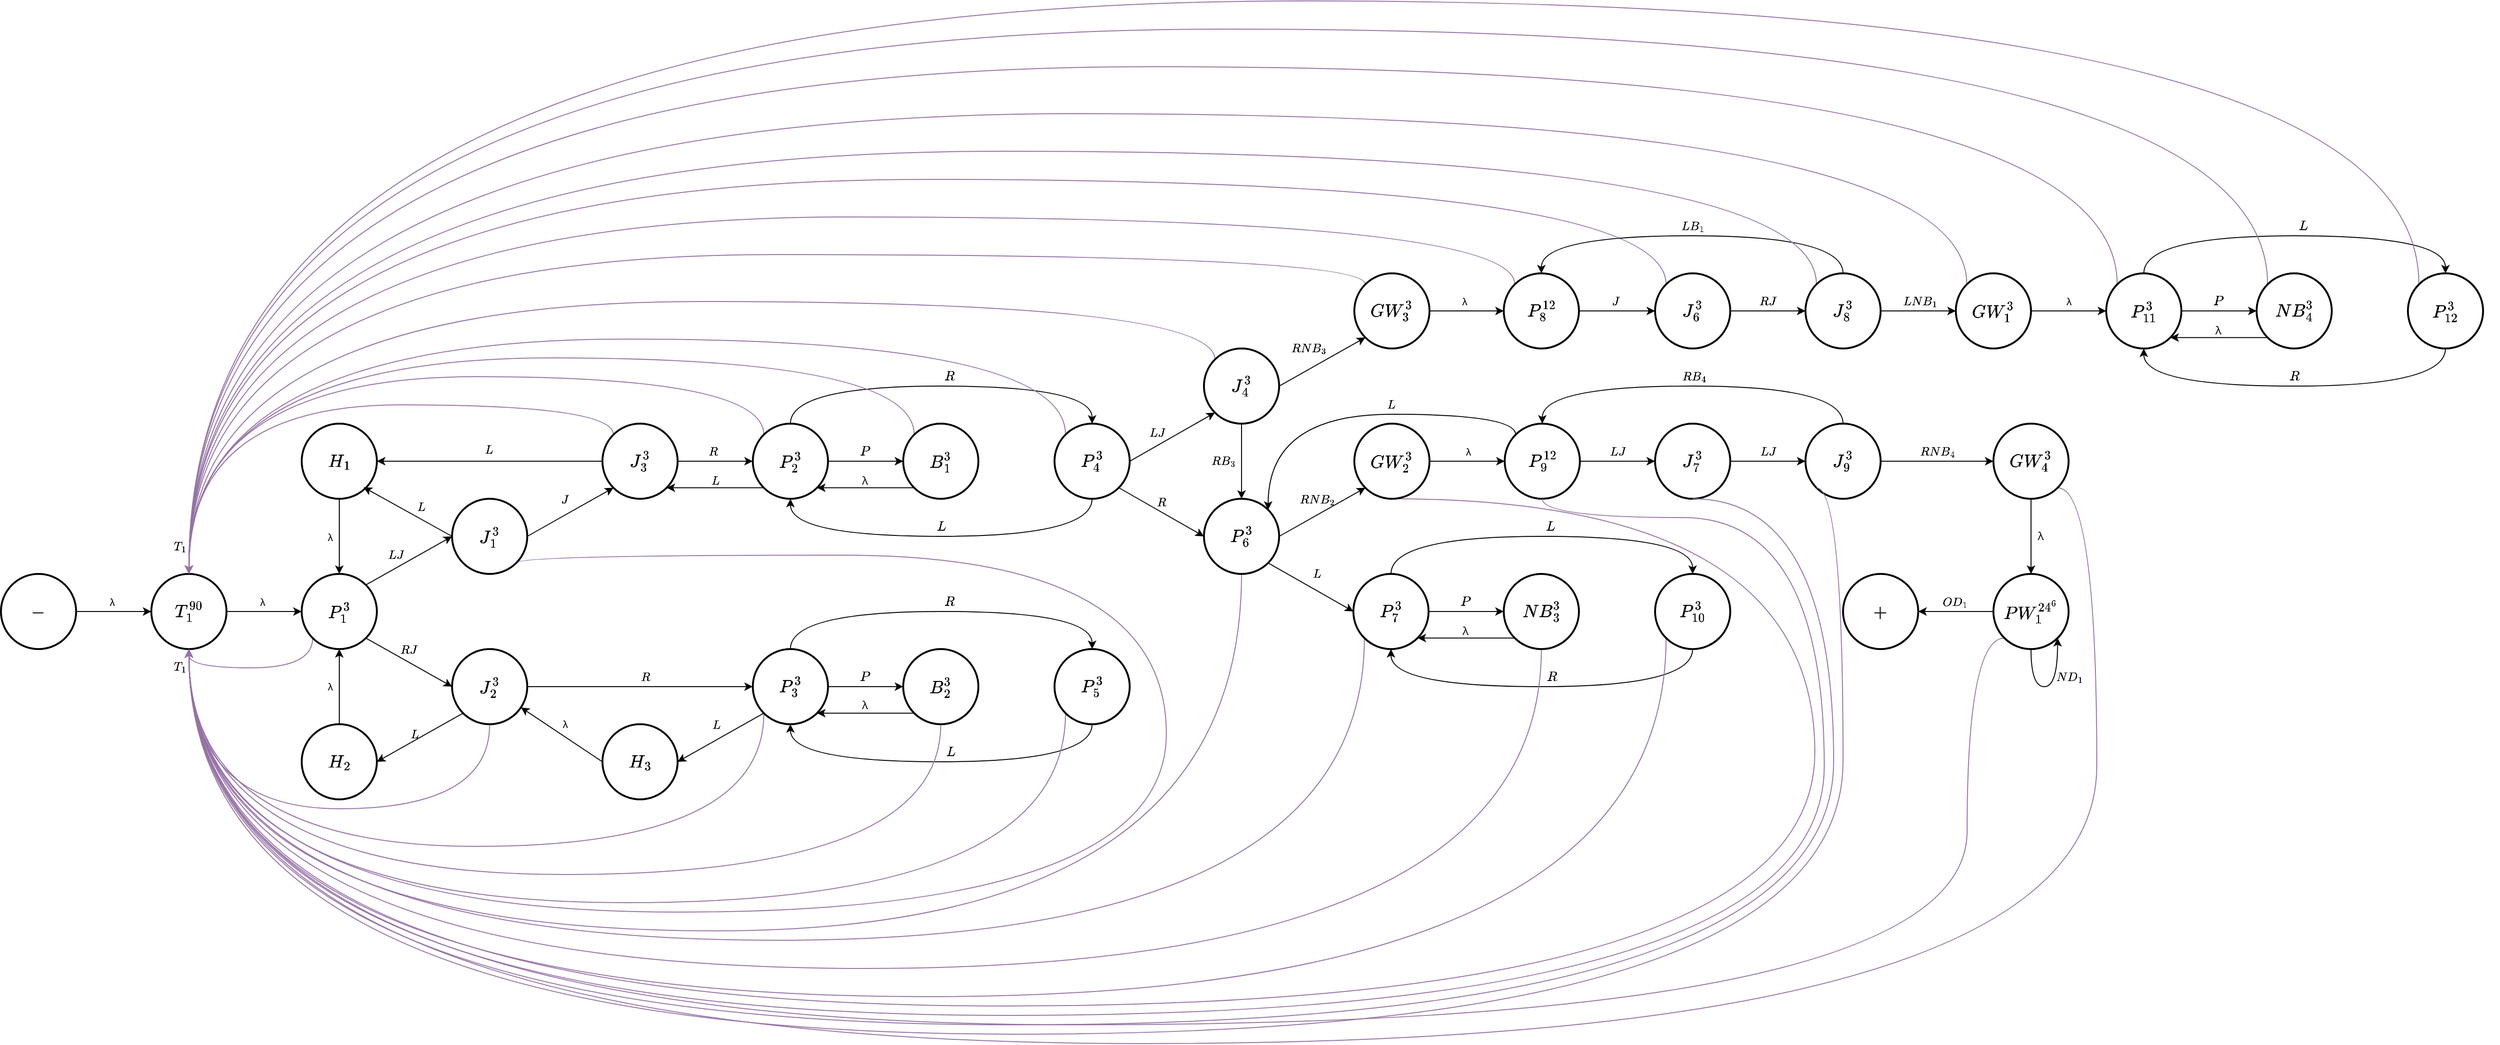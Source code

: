 <mxfile version="24.2.5" type="device">
  <diagram name="Page-1" id="WiPQkRhx5pT4mBsjJ2CK">
    <mxGraphModel dx="1482" dy="1909" grid="1" gridSize="10" guides="1" tooltips="1" connect="1" arrows="1" fold="1" page="1" pageScale="1" pageWidth="1920" pageHeight="1200" math="1" shadow="0">
      <root>
        <mxCell id="0" />
        <mxCell id="1" parent="0" />
        <mxCell id="BvNiQ3srl_mKDG_9YXYW-105" style="edgeStyle=none;rounded=0;orthogonalLoop=1;jettySize=auto;html=1;exitX=1;exitY=0.5;exitDx=0;exitDy=0;entryX=0;entryY=0.5;entryDx=0;entryDy=0;strokeColor=default;align=center;verticalAlign=middle;fontFamily=Helvetica;fontSize=11;fontColor=default;labelBackgroundColor=default;endArrow=classic;" edge="1" parent="1" source="UktzoWMyyrVVCC76i7N_-1" target="BvNiQ3srl_mKDG_9YXYW-19">
          <mxGeometry relative="1" as="geometry" />
        </mxCell>
        <mxCell id="BvNiQ3srl_mKDG_9YXYW-106" value="λ" style="edgeLabel;html=1;align=center;verticalAlign=middle;resizable=0;points=[];fontFamily=Helvetica;fontSize=11;fontColor=default;labelBackgroundColor=none;" vertex="1" connectable="0" parent="BvNiQ3srl_mKDG_9YXYW-105">
          <mxGeometry x="-0.048" y="1" relative="1" as="geometry">
            <mxPoint y="-9" as="offset" />
          </mxGeometry>
        </mxCell>
        <mxCell id="UktzoWMyyrVVCC76i7N_-1" value="$$T_{1}^{90}$$" style="ellipse;whiteSpace=wrap;html=1;aspect=fixed;fillColor=none;fontSize=16;fontFamily=Open Sans;strokeWidth=2;" parent="1" vertex="1">
          <mxGeometry x="200" y="360" width="80" height="80" as="geometry" />
        </mxCell>
        <mxCell id="UktzoWMyyrVVCC76i7N_-60" style="edgeStyle=none;rounded=0;orthogonalLoop=1;jettySize=auto;html=1;entryX=0.5;entryY=0;entryDx=0;entryDy=0;strokeColor=default;align=center;verticalAlign=middle;fontFamily=Helvetica;fontSize=11;fontColor=default;labelBackgroundColor=default;endArrow=classic;exitX=0.5;exitY=1;exitDx=0;exitDy=0;" parent="1" source="BvNiQ3srl_mKDG_9YXYW-200" target="BvNiQ3srl_mKDG_9YXYW-215" edge="1">
          <mxGeometry relative="1" as="geometry">
            <mxPoint x="1710" y="90" as="sourcePoint" />
            <mxPoint x="2160" y="359.95" as="targetPoint" />
          </mxGeometry>
        </mxCell>
        <mxCell id="faYRxguPpjb_dOxn8NJX-23" value="λ" style="edgeLabel;html=1;align=center;verticalAlign=middle;resizable=0;points=[];fontSize=12;fontFamily=Open Sans;labelBackgroundColor=none;" parent="UktzoWMyyrVVCC76i7N_-60" vertex="1" connectable="0">
          <mxGeometry x="0.018" y="2" relative="1" as="geometry">
            <mxPoint x="8" y="-1" as="offset" />
          </mxGeometry>
        </mxCell>
        <mxCell id="mJiL63DzsukXSCXzI81n-34" style="edgeStyle=none;rounded=0;orthogonalLoop=1;jettySize=auto;html=1;exitX=1;exitY=0.5;exitDx=0;exitDy=0;entryX=0;entryY=0.5;entryDx=0;entryDy=0;strokeColor=default;align=center;verticalAlign=middle;fontFamily=Helvetica;fontSize=11;fontColor=default;labelBackgroundColor=default;endArrow=classic;" parent="1" source="mJiL63DzsukXSCXzI81n-33" target="UktzoWMyyrVVCC76i7N_-1" edge="1">
          <mxGeometry relative="1" as="geometry" />
        </mxCell>
        <mxCell id="mJiL63DzsukXSCXzI81n-35" value="λ" style="edgeLabel;html=1;align=center;verticalAlign=middle;resizable=0;points=[];fontFamily=Helvetica;fontSize=11;fontColor=default;labelBackgroundColor=default;" parent="mJiL63DzsukXSCXzI81n-34" vertex="1" connectable="0">
          <mxGeometry x="-0.067" relative="1" as="geometry">
            <mxPoint y="-10" as="offset" />
          </mxGeometry>
        </mxCell>
        <mxCell id="mJiL63DzsukXSCXzI81n-33" value="$$-$$" style="ellipse;whiteSpace=wrap;html=1;aspect=fixed;fillColor=none;fontSize=16;fontFamily=Open Sans;strokeWidth=2;" parent="1" vertex="1">
          <mxGeometry x="40" y="360" width="80" height="80" as="geometry" />
        </mxCell>
        <mxCell id="BvNiQ3srl_mKDG_9YXYW-108" style="edgeStyle=none;rounded=0;orthogonalLoop=1;jettySize=auto;html=1;exitX=1;exitY=1;exitDx=0;exitDy=0;entryX=0;entryY=0.5;entryDx=0;entryDy=0;strokeColor=default;align=center;verticalAlign=middle;fontFamily=Helvetica;fontSize=11;fontColor=default;labelBackgroundColor=default;endArrow=classic;" edge="1" parent="1" source="BvNiQ3srl_mKDG_9YXYW-19" target="BvNiQ3srl_mKDG_9YXYW-107">
          <mxGeometry relative="1" as="geometry" />
        </mxCell>
        <mxCell id="BvNiQ3srl_mKDG_9YXYW-109" value="$$RJ$$" style="edgeLabel;html=1;align=center;verticalAlign=middle;resizable=0;points=[];fontFamily=Helvetica;fontSize=11;fontColor=default;labelBackgroundColor=none;" vertex="1" connectable="0" parent="BvNiQ3srl_mKDG_9YXYW-108">
          <mxGeometry x="-0.145" y="1" relative="1" as="geometry">
            <mxPoint x="6" y="-9" as="offset" />
          </mxGeometry>
        </mxCell>
        <mxCell id="BvNiQ3srl_mKDG_9YXYW-125" style="edgeStyle=none;rounded=0;orthogonalLoop=1;jettySize=auto;html=1;exitX=1;exitY=0;exitDx=0;exitDy=0;entryX=0;entryY=0.5;entryDx=0;entryDy=0;strokeColor=default;align=center;verticalAlign=middle;fontFamily=Helvetica;fontSize=11;fontColor=default;labelBackgroundColor=default;endArrow=classic;" edge="1" parent="1" source="BvNiQ3srl_mKDG_9YXYW-19" target="BvNiQ3srl_mKDG_9YXYW-124">
          <mxGeometry relative="1" as="geometry" />
        </mxCell>
        <mxCell id="BvNiQ3srl_mKDG_9YXYW-142" value="$$LJ$$" style="edgeLabel;html=1;align=center;verticalAlign=middle;resizable=0;points=[];fontFamily=Helvetica;fontSize=11;fontColor=default;labelBackgroundColor=none;" vertex="1" connectable="0" parent="BvNiQ3srl_mKDG_9YXYW-125">
          <mxGeometry x="-0.113" y="-2" relative="1" as="geometry">
            <mxPoint x="-10" y="-11" as="offset" />
          </mxGeometry>
        </mxCell>
        <mxCell id="BvNiQ3srl_mKDG_9YXYW-257" style="edgeStyle=orthogonalEdgeStyle;curved=1;rounded=0;orthogonalLoop=1;jettySize=auto;html=1;exitX=0;exitY=1;exitDx=0;exitDy=0;entryX=0.5;entryY=1;entryDx=0;entryDy=0;strokeColor=#9673a6;align=center;verticalAlign=middle;fontFamily=Helvetica;fontSize=11;fontColor=default;labelBackgroundColor=default;endArrow=classic;fillColor=#e1d5e7;" edge="1" parent="1" source="BvNiQ3srl_mKDG_9YXYW-19" target="UktzoWMyyrVVCC76i7N_-1">
          <mxGeometry relative="1" as="geometry">
            <Array as="points">
              <mxPoint x="372" y="460" />
              <mxPoint x="240" y="460" />
            </Array>
          </mxGeometry>
        </mxCell>
        <mxCell id="BvNiQ3srl_mKDG_9YXYW-279" value="$$T_{1}$$" style="edgeLabel;html=1;align=center;verticalAlign=middle;resizable=0;points=[];fontFamily=Helvetica;fontSize=11;fontColor=default;labelBackgroundColor=none;" vertex="1" connectable="0" parent="BvNiQ3srl_mKDG_9YXYW-257">
          <mxGeometry x="0.367" y="-1" relative="1" as="geometry">
            <mxPoint x="-48" as="offset" />
          </mxGeometry>
        </mxCell>
        <mxCell id="BvNiQ3srl_mKDG_9YXYW-19" value="$$P_{1}^{3}$$" style="ellipse;whiteSpace=wrap;html=1;aspect=fixed;fillColor=none;fontSize=16;fontFamily=Open Sans;strokeWidth=2;" vertex="1" parent="1">
          <mxGeometry x="360" y="360" width="80" height="80" as="geometry" />
        </mxCell>
        <mxCell id="BvNiQ3srl_mKDG_9YXYW-111" style="edgeStyle=none;rounded=0;orthogonalLoop=1;jettySize=auto;html=1;exitX=1;exitY=0.5;exitDx=0;exitDy=0;entryX=0;entryY=0.5;entryDx=0;entryDy=0;strokeColor=default;align=center;verticalAlign=middle;fontFamily=Helvetica;fontSize=11;fontColor=default;labelBackgroundColor=default;endArrow=classic;" edge="1" parent="1" source="BvNiQ3srl_mKDG_9YXYW-107" target="BvNiQ3srl_mKDG_9YXYW-116">
          <mxGeometry relative="1" as="geometry">
            <mxPoint x="680" y="400" as="targetPoint" />
          </mxGeometry>
        </mxCell>
        <mxCell id="BvNiQ3srl_mKDG_9YXYW-126" value="$$R$$" style="edgeLabel;html=1;align=center;verticalAlign=middle;resizable=0;points=[];fontFamily=Helvetica;fontSize=11;fontColor=default;labelBackgroundColor=none;" vertex="1" connectable="0" parent="BvNiQ3srl_mKDG_9YXYW-111">
          <mxGeometry x="0.066" y="2" relative="1" as="geometry">
            <mxPoint x="-3" y="-8" as="offset" />
          </mxGeometry>
        </mxCell>
        <mxCell id="BvNiQ3srl_mKDG_9YXYW-136" style="edgeStyle=none;rounded=0;orthogonalLoop=1;jettySize=auto;html=1;exitX=0;exitY=1;exitDx=0;exitDy=0;entryX=1;entryY=0.5;entryDx=0;entryDy=0;strokeColor=default;align=center;verticalAlign=middle;fontFamily=Helvetica;fontSize=11;fontColor=default;labelBackgroundColor=default;endArrow=classic;" edge="1" parent="1" source="BvNiQ3srl_mKDG_9YXYW-107" target="BvNiQ3srl_mKDG_9YXYW-135">
          <mxGeometry relative="1" as="geometry" />
        </mxCell>
        <mxCell id="BvNiQ3srl_mKDG_9YXYW-137" value="$$L$$" style="edgeLabel;html=1;align=center;verticalAlign=middle;resizable=0;points=[];fontFamily=Helvetica;fontSize=11;fontColor=default;labelBackgroundColor=none;" vertex="1" connectable="0" parent="BvNiQ3srl_mKDG_9YXYW-136">
          <mxGeometry x="-0.03" y="-1" relative="1" as="geometry">
            <mxPoint x="-7" y="-2" as="offset" />
          </mxGeometry>
        </mxCell>
        <mxCell id="BvNiQ3srl_mKDG_9YXYW-258" style="edgeStyle=orthogonalEdgeStyle;curved=1;rounded=0;orthogonalLoop=1;jettySize=auto;html=1;exitX=0.5;exitY=1;exitDx=0;exitDy=0;entryX=0.5;entryY=1;entryDx=0;entryDy=0;strokeColor=#9673a6;align=center;verticalAlign=middle;fontFamily=Helvetica;fontSize=11;fontColor=default;labelBackgroundColor=default;endArrow=classic;fillColor=#e1d5e7;" edge="1" parent="1" source="BvNiQ3srl_mKDG_9YXYW-107" target="UktzoWMyyrVVCC76i7N_-1">
          <mxGeometry relative="1" as="geometry">
            <Array as="points">
              <mxPoint x="560" y="610" />
              <mxPoint x="240" y="610" />
            </Array>
          </mxGeometry>
        </mxCell>
        <mxCell id="BvNiQ3srl_mKDG_9YXYW-107" value="$$J_{2}^{3}$$" style="ellipse;whiteSpace=wrap;html=1;aspect=fixed;fillColor=none;fontSize=16;fontFamily=Open Sans;strokeWidth=2;" vertex="1" parent="1">
          <mxGeometry x="520" y="439.95" width="80" height="80" as="geometry" />
        </mxCell>
        <mxCell id="BvNiQ3srl_mKDG_9YXYW-112" value="$$P$$" style="edgeLabel;html=1;align=center;verticalAlign=middle;resizable=0;points=[];fontSize=12;fontFamily=Open Sans;labelBackgroundColor=none;" vertex="1" connectable="0" parent="1">
          <mxGeometry x="958.333" y="469.95" as="geometry" />
        </mxCell>
        <mxCell id="BvNiQ3srl_mKDG_9YXYW-113" style="edgeStyle=orthogonalEdgeStyle;rounded=0;orthogonalLoop=1;jettySize=auto;html=1;exitX=1;exitY=0.5;exitDx=0;exitDy=0;entryX=0;entryY=0.5;entryDx=0;entryDy=0;" edge="1" parent="1" source="BvNiQ3srl_mKDG_9YXYW-116" target="BvNiQ3srl_mKDG_9YXYW-122">
          <mxGeometry relative="1" as="geometry" />
        </mxCell>
        <mxCell id="BvNiQ3srl_mKDG_9YXYW-114" style="edgeStyle=orthogonalEdgeStyle;rounded=0;orthogonalLoop=1;jettySize=auto;html=1;exitX=0.5;exitY=0;exitDx=0;exitDy=0;entryX=0.5;entryY=0;entryDx=0;entryDy=0;curved=1;" edge="1" parent="1" source="BvNiQ3srl_mKDG_9YXYW-116" target="BvNiQ3srl_mKDG_9YXYW-119">
          <mxGeometry relative="1" as="geometry">
            <Array as="points">
              <mxPoint x="880" y="399.95" />
              <mxPoint x="1201" y="399.95" />
            </Array>
          </mxGeometry>
        </mxCell>
        <mxCell id="BvNiQ3srl_mKDG_9YXYW-115" value="&lt;span style=&quot;font-size: 12px;&quot;&gt;$$R$$&lt;/span&gt;" style="edgeLabel;html=1;align=center;verticalAlign=middle;resizable=0;points=[];labelBackgroundColor=none;fontFamily=Open Sans;fontSize=12;" vertex="1" connectable="0" parent="BvNiQ3srl_mKDG_9YXYW-114">
          <mxGeometry x="0.043" y="2" relative="1" as="geometry">
            <mxPoint y="-8" as="offset" />
          </mxGeometry>
        </mxCell>
        <mxCell id="BvNiQ3srl_mKDG_9YXYW-130" style="edgeStyle=none;rounded=0;orthogonalLoop=1;jettySize=auto;html=1;exitX=0;exitY=1;exitDx=0;exitDy=0;entryX=1;entryY=0.5;entryDx=0;entryDy=0;strokeColor=default;align=center;verticalAlign=middle;fontFamily=Helvetica;fontSize=11;fontColor=default;labelBackgroundColor=default;endArrow=classic;" edge="1" parent="1" source="BvNiQ3srl_mKDG_9YXYW-116" target="BvNiQ3srl_mKDG_9YXYW-129">
          <mxGeometry relative="1" as="geometry" />
        </mxCell>
        <mxCell id="BvNiQ3srl_mKDG_9YXYW-131" value="$$L$$" style="edgeLabel;html=1;align=center;verticalAlign=middle;resizable=0;points=[];fontFamily=Helvetica;fontSize=11;fontColor=default;labelBackgroundColor=none;labelBorderColor=none;" vertex="1" connectable="0" parent="BvNiQ3srl_mKDG_9YXYW-130">
          <mxGeometry x="-0.054" y="-1" relative="1" as="geometry">
            <mxPoint x="-7" y="-11" as="offset" />
          </mxGeometry>
        </mxCell>
        <mxCell id="BvNiQ3srl_mKDG_9YXYW-272" style="edgeStyle=orthogonalEdgeStyle;curved=1;rounded=0;orthogonalLoop=1;jettySize=auto;html=1;exitX=0;exitY=1;exitDx=0;exitDy=0;entryX=0.5;entryY=1;entryDx=0;entryDy=0;strokeColor=#9673a6;align=center;verticalAlign=middle;fontFamily=Helvetica;fontSize=11;fontColor=default;labelBackgroundColor=default;endArrow=classic;fillColor=#e1d5e7;" edge="1" parent="1" source="BvNiQ3srl_mKDG_9YXYW-116" target="UktzoWMyyrVVCC76i7N_-1">
          <mxGeometry relative="1" as="geometry">
            <Array as="points">
              <mxPoint x="852" y="650" />
              <mxPoint x="240" y="650" />
            </Array>
          </mxGeometry>
        </mxCell>
        <mxCell id="BvNiQ3srl_mKDG_9YXYW-116" value="$$P_{3}^{3}$$" style="ellipse;whiteSpace=wrap;html=1;aspect=fixed;fillColor=none;fontSize=16;fontFamily=Open Sans;strokeWidth=2;" vertex="1" parent="1">
          <mxGeometry x="840" y="439.95" width="80" height="80" as="geometry" />
        </mxCell>
        <mxCell id="BvNiQ3srl_mKDG_9YXYW-117" style="edgeStyle=orthogonalEdgeStyle;rounded=0;orthogonalLoop=1;jettySize=auto;html=1;exitX=0.5;exitY=1;exitDx=0;exitDy=0;entryX=0.5;entryY=1;entryDx=0;entryDy=0;curved=1;" edge="1" parent="1" source="BvNiQ3srl_mKDG_9YXYW-119" target="BvNiQ3srl_mKDG_9YXYW-116">
          <mxGeometry relative="1" as="geometry">
            <Array as="points">
              <mxPoint x="1201" y="559.95" />
              <mxPoint x="880" y="559.95" />
            </Array>
          </mxGeometry>
        </mxCell>
        <mxCell id="BvNiQ3srl_mKDG_9YXYW-118" value="$$L$$" style="edgeLabel;html=1;align=center;verticalAlign=middle;resizable=0;points=[];labelBackgroundColor=none;fontFamily=Open Sans;fontSize=12;" vertex="1" connectable="0" parent="BvNiQ3srl_mKDG_9YXYW-117">
          <mxGeometry x="-0.003" y="1" relative="1" as="geometry">
            <mxPoint x="9" y="-11" as="offset" />
          </mxGeometry>
        </mxCell>
        <mxCell id="BvNiQ3srl_mKDG_9YXYW-274" style="edgeStyle=orthogonalEdgeStyle;curved=1;rounded=0;orthogonalLoop=1;jettySize=auto;html=1;exitX=0;exitY=1;exitDx=0;exitDy=0;entryX=0.5;entryY=1;entryDx=0;entryDy=0;strokeColor=#9673a6;align=center;verticalAlign=middle;fontFamily=Helvetica;fontSize=11;fontColor=default;labelBackgroundColor=default;endArrow=classic;fillColor=#e1d5e7;" edge="1" parent="1" source="BvNiQ3srl_mKDG_9YXYW-119" target="UktzoWMyyrVVCC76i7N_-1">
          <mxGeometry relative="1" as="geometry">
            <Array as="points">
              <mxPoint x="1173" y="710" />
              <mxPoint x="240" y="710" />
            </Array>
          </mxGeometry>
        </mxCell>
        <mxCell id="BvNiQ3srl_mKDG_9YXYW-119" value="$$P_{5}^{3}$$" style="ellipse;whiteSpace=wrap;html=1;aspect=fixed;fillColor=none;fontSize=16;fontFamily=Open Sans;strokeWidth=2;" vertex="1" parent="1">
          <mxGeometry x="1161" y="439.95" width="80" height="80" as="geometry" />
        </mxCell>
        <mxCell id="BvNiQ3srl_mKDG_9YXYW-120" style="edgeStyle=orthogonalEdgeStyle;rounded=0;orthogonalLoop=1;jettySize=auto;html=1;exitX=0;exitY=1;exitDx=0;exitDy=0;entryX=1;entryY=1;entryDx=0;entryDy=0;" edge="1" parent="1" source="BvNiQ3srl_mKDG_9YXYW-122" target="BvNiQ3srl_mKDG_9YXYW-116">
          <mxGeometry relative="1" as="geometry" />
        </mxCell>
        <mxCell id="BvNiQ3srl_mKDG_9YXYW-121" value="λ" style="edgeLabel;html=1;align=center;verticalAlign=middle;resizable=0;points=[];fontSize=12;fontFamily=Open Sans;labelBackgroundColor=none;" vertex="1" connectable="0" parent="BvNiQ3srl_mKDG_9YXYW-120">
          <mxGeometry x="0.011" y="-1" relative="1" as="geometry">
            <mxPoint y="-7" as="offset" />
          </mxGeometry>
        </mxCell>
        <mxCell id="BvNiQ3srl_mKDG_9YXYW-273" style="edgeStyle=orthogonalEdgeStyle;curved=1;rounded=0;orthogonalLoop=1;jettySize=auto;html=1;exitX=0.5;exitY=1;exitDx=0;exitDy=0;entryX=0.5;entryY=1;entryDx=0;entryDy=0;strokeColor=#9673a6;align=center;verticalAlign=middle;fontFamily=Helvetica;fontSize=11;fontColor=default;labelBackgroundColor=default;endArrow=classic;fillColor=#e1d5e7;" edge="1" parent="1" source="BvNiQ3srl_mKDG_9YXYW-122" target="UktzoWMyyrVVCC76i7N_-1">
          <mxGeometry relative="1" as="geometry">
            <Array as="points">
              <mxPoint x="1040" y="680" />
              <mxPoint x="240" y="680" />
            </Array>
          </mxGeometry>
        </mxCell>
        <mxCell id="BvNiQ3srl_mKDG_9YXYW-122" value="$$B_{2}^{3}$$" style="ellipse;whiteSpace=wrap;html=1;aspect=fixed;fillColor=none;fontSize=16;fontFamily=Open Sans;strokeWidth=2;" vertex="1" parent="1">
          <mxGeometry x="1000" y="439.95" width="80" height="80" as="geometry" />
        </mxCell>
        <mxCell id="BvNiQ3srl_mKDG_9YXYW-141" style="edgeStyle=none;rounded=0;orthogonalLoop=1;jettySize=auto;html=1;exitX=0;exitY=0.5;exitDx=0;exitDy=0;entryX=0.823;entryY=0.847;entryDx=0;entryDy=0;strokeColor=default;align=center;verticalAlign=middle;fontFamily=Helvetica;fontSize=11;fontColor=default;labelBackgroundColor=default;endArrow=classic;entryPerimeter=0;" edge="1" parent="1" source="BvNiQ3srl_mKDG_9YXYW-124" target="BvNiQ3srl_mKDG_9YXYW-140">
          <mxGeometry relative="1" as="geometry" />
        </mxCell>
        <mxCell id="BvNiQ3srl_mKDG_9YXYW-143" value="$$L$$" style="edgeLabel;html=1;align=center;verticalAlign=middle;resizable=0;points=[];fontFamily=Helvetica;fontSize=11;fontColor=default;labelBackgroundColor=none;" vertex="1" connectable="0" parent="BvNiQ3srl_mKDG_9YXYW-141">
          <mxGeometry x="-0.028" y="2" relative="1" as="geometry">
            <mxPoint x="14" y="-8" as="offset" />
          </mxGeometry>
        </mxCell>
        <mxCell id="BvNiQ3srl_mKDG_9YXYW-160" style="edgeStyle=none;rounded=0;orthogonalLoop=1;jettySize=auto;html=1;exitX=1;exitY=0.5;exitDx=0;exitDy=0;entryX=0;entryY=1;entryDx=0;entryDy=0;strokeColor=default;align=center;verticalAlign=middle;fontFamily=Helvetica;fontSize=11;fontColor=default;labelBackgroundColor=default;endArrow=classic;" edge="1" parent="1" source="BvNiQ3srl_mKDG_9YXYW-124" target="BvNiQ3srl_mKDG_9YXYW-159">
          <mxGeometry relative="1" as="geometry" />
        </mxCell>
        <mxCell id="BvNiQ3srl_mKDG_9YXYW-161" value="$$J$$" style="edgeLabel;html=1;align=center;verticalAlign=middle;resizable=0;points=[];fontFamily=Helvetica;fontSize=11;fontColor=default;labelBackgroundColor=none;" vertex="1" connectable="0" parent="BvNiQ3srl_mKDG_9YXYW-160">
          <mxGeometry x="-0.084" y="-1" relative="1" as="geometry">
            <mxPoint x="-3" y="-17" as="offset" />
          </mxGeometry>
        </mxCell>
        <mxCell id="BvNiQ3srl_mKDG_9YXYW-283" style="edgeStyle=orthogonalEdgeStyle;curved=1;rounded=0;orthogonalLoop=1;jettySize=auto;html=1;exitX=1;exitY=1;exitDx=0;exitDy=0;entryX=0.5;entryY=1;entryDx=0;entryDy=0;strokeColor=#9673a6;align=center;verticalAlign=middle;fontFamily=Helvetica;fontSize=11;fontColor=default;labelBackgroundColor=default;endArrow=classic;fillColor=#e1d5e7;" edge="1" parent="1" source="BvNiQ3srl_mKDG_9YXYW-124" target="UktzoWMyyrVVCC76i7N_-1">
          <mxGeometry relative="1" as="geometry">
            <Array as="points">
              <mxPoint x="588" y="340" />
              <mxPoint x="1280" y="340" />
              <mxPoint x="1280" y="720" />
              <mxPoint x="240" y="720" />
            </Array>
          </mxGeometry>
        </mxCell>
        <mxCell id="BvNiQ3srl_mKDG_9YXYW-124" value="$$J_{1}^{3}$$" style="ellipse;whiteSpace=wrap;html=1;aspect=fixed;fillColor=none;fontSize=16;fontFamily=Open Sans;strokeWidth=2;" vertex="1" parent="1">
          <mxGeometry x="520" y="280" width="80" height="80" as="geometry" />
        </mxCell>
        <mxCell id="BvNiQ3srl_mKDG_9YXYW-132" style="edgeStyle=none;rounded=0;orthogonalLoop=1;jettySize=auto;html=1;exitX=0;exitY=0.5;exitDx=0;exitDy=0;strokeColor=default;align=center;verticalAlign=middle;fontFamily=Helvetica;fontSize=11;fontColor=default;labelBackgroundColor=default;endArrow=classic;" edge="1" parent="1" source="BvNiQ3srl_mKDG_9YXYW-129" target="BvNiQ3srl_mKDG_9YXYW-107">
          <mxGeometry relative="1" as="geometry" />
        </mxCell>
        <mxCell id="BvNiQ3srl_mKDG_9YXYW-133" value="λ" style="edgeLabel;html=1;align=center;verticalAlign=middle;resizable=0;points=[];fontFamily=Helvetica;fontSize=11;fontColor=default;labelBackgroundColor=none;" vertex="1" connectable="0" parent="BvNiQ3srl_mKDG_9YXYW-132">
          <mxGeometry x="0.075" y="-1" relative="1" as="geometry">
            <mxPoint x="6" y="-8" as="offset" />
          </mxGeometry>
        </mxCell>
        <mxCell id="BvNiQ3srl_mKDG_9YXYW-129" value="$$H_{3}$$" style="ellipse;whiteSpace=wrap;html=1;aspect=fixed;fillColor=none;fontSize=16;fontFamily=Open Sans;strokeWidth=2;" vertex="1" parent="1">
          <mxGeometry x="680" y="520" width="80" height="80" as="geometry" />
        </mxCell>
        <mxCell id="BvNiQ3srl_mKDG_9YXYW-138" style="edgeStyle=none;rounded=0;orthogonalLoop=1;jettySize=auto;html=1;exitX=0.5;exitY=0;exitDx=0;exitDy=0;entryX=0.5;entryY=1;entryDx=0;entryDy=0;strokeColor=default;align=center;verticalAlign=middle;fontFamily=Helvetica;fontSize=11;fontColor=default;labelBackgroundColor=default;endArrow=classic;" edge="1" parent="1" source="BvNiQ3srl_mKDG_9YXYW-135" target="BvNiQ3srl_mKDG_9YXYW-19">
          <mxGeometry relative="1" as="geometry" />
        </mxCell>
        <mxCell id="BvNiQ3srl_mKDG_9YXYW-139" value="λ" style="edgeLabel;html=1;align=center;verticalAlign=middle;resizable=0;points=[];fontFamily=Helvetica;fontSize=11;fontColor=default;labelBackgroundColor=default;" vertex="1" connectable="0" parent="BvNiQ3srl_mKDG_9YXYW-138">
          <mxGeometry x="0.002" y="-1" relative="1" as="geometry">
            <mxPoint x="-11" as="offset" />
          </mxGeometry>
        </mxCell>
        <mxCell id="BvNiQ3srl_mKDG_9YXYW-135" value="$$H_{2}$$" style="ellipse;whiteSpace=wrap;html=1;aspect=fixed;fillColor=none;fontSize=16;fontFamily=Open Sans;strokeWidth=2;" vertex="1" parent="1">
          <mxGeometry x="360" y="520" width="80" height="80" as="geometry" />
        </mxCell>
        <mxCell id="BvNiQ3srl_mKDG_9YXYW-144" style="edgeStyle=none;rounded=0;orthogonalLoop=1;jettySize=auto;html=1;exitX=0.5;exitY=1;exitDx=0;exitDy=0;entryX=0.5;entryY=0;entryDx=0;entryDy=0;strokeColor=default;align=center;verticalAlign=middle;fontFamily=Helvetica;fontSize=11;fontColor=default;labelBackgroundColor=default;endArrow=classic;" edge="1" parent="1" source="BvNiQ3srl_mKDG_9YXYW-140" target="BvNiQ3srl_mKDG_9YXYW-19">
          <mxGeometry relative="1" as="geometry" />
        </mxCell>
        <mxCell id="BvNiQ3srl_mKDG_9YXYW-145" value="λ" style="edgeLabel;html=1;align=center;verticalAlign=middle;resizable=0;points=[];fontFamily=Helvetica;fontSize=11;fontColor=default;labelBackgroundColor=default;" vertex="1" connectable="0" parent="BvNiQ3srl_mKDG_9YXYW-144">
          <mxGeometry x="-0.183" y="-3" relative="1" as="geometry">
            <mxPoint x="-7" y="8" as="offset" />
          </mxGeometry>
        </mxCell>
        <mxCell id="BvNiQ3srl_mKDG_9YXYW-140" value="$$H_{1}$$" style="ellipse;whiteSpace=wrap;html=1;aspect=fixed;fillColor=none;fontSize=16;fontFamily=Open Sans;strokeWidth=2;" vertex="1" parent="1">
          <mxGeometry x="360" y="200" width="80" height="80" as="geometry" />
        </mxCell>
        <mxCell id="BvNiQ3srl_mKDG_9YXYW-146" value="$$P$$" style="edgeLabel;html=1;align=center;verticalAlign=middle;resizable=0;points=[];fontSize=12;fontFamily=Open Sans;labelBackgroundColor=none;" vertex="1" connectable="0" parent="1">
          <mxGeometry x="958.333" y="230.01" as="geometry" />
        </mxCell>
        <mxCell id="BvNiQ3srl_mKDG_9YXYW-147" style="edgeStyle=orthogonalEdgeStyle;rounded=0;orthogonalLoop=1;jettySize=auto;html=1;exitX=1;exitY=0.5;exitDx=0;exitDy=0;entryX=0;entryY=0.5;entryDx=0;entryDy=0;" edge="1" parent="1" source="BvNiQ3srl_mKDG_9YXYW-152" target="BvNiQ3srl_mKDG_9YXYW-158">
          <mxGeometry relative="1" as="geometry" />
        </mxCell>
        <mxCell id="BvNiQ3srl_mKDG_9YXYW-148" style="edgeStyle=orthogonalEdgeStyle;rounded=0;orthogonalLoop=1;jettySize=auto;html=1;exitX=0.5;exitY=0;exitDx=0;exitDy=0;entryX=0.5;entryY=0;entryDx=0;entryDy=0;curved=1;" edge="1" parent="1" source="BvNiQ3srl_mKDG_9YXYW-152" target="BvNiQ3srl_mKDG_9YXYW-155">
          <mxGeometry relative="1" as="geometry">
            <Array as="points">
              <mxPoint x="880" y="160.01" />
              <mxPoint x="1201" y="160.01" />
            </Array>
          </mxGeometry>
        </mxCell>
        <mxCell id="BvNiQ3srl_mKDG_9YXYW-149" value="&lt;span style=&quot;font-size: 12px;&quot;&gt;$$R$$&lt;/span&gt;" style="edgeLabel;html=1;align=center;verticalAlign=middle;resizable=0;points=[];labelBackgroundColor=none;fontFamily=Open Sans;fontSize=12;" vertex="1" connectable="0" parent="BvNiQ3srl_mKDG_9YXYW-148">
          <mxGeometry x="0.043" y="2" relative="1" as="geometry">
            <mxPoint y="-8" as="offset" />
          </mxGeometry>
        </mxCell>
        <mxCell id="BvNiQ3srl_mKDG_9YXYW-249" style="edgeStyle=none;rounded=0;orthogonalLoop=1;jettySize=auto;html=1;exitX=0;exitY=1;exitDx=0;exitDy=0;entryX=1;entryY=1;entryDx=0;entryDy=0;strokeColor=default;align=center;verticalAlign=middle;fontFamily=Helvetica;fontSize=11;fontColor=default;labelBackgroundColor=default;endArrow=classic;" edge="1" parent="1" source="BvNiQ3srl_mKDG_9YXYW-152" target="BvNiQ3srl_mKDG_9YXYW-159">
          <mxGeometry relative="1" as="geometry" />
        </mxCell>
        <mxCell id="BvNiQ3srl_mKDG_9YXYW-250" value="$$L$$" style="edgeLabel;html=1;align=center;verticalAlign=middle;resizable=0;points=[];fontFamily=Helvetica;fontSize=11;fontColor=default;labelBackgroundColor=none;" vertex="1" connectable="0" parent="BvNiQ3srl_mKDG_9YXYW-249">
          <mxGeometry x="-0.05" y="1" relative="1" as="geometry">
            <mxPoint x="-3" y="-9" as="offset" />
          </mxGeometry>
        </mxCell>
        <mxCell id="BvNiQ3srl_mKDG_9YXYW-260" style="edgeStyle=orthogonalEdgeStyle;curved=1;rounded=0;orthogonalLoop=1;jettySize=auto;html=1;exitX=0;exitY=0;exitDx=0;exitDy=0;entryX=0.5;entryY=0;entryDx=0;entryDy=0;strokeColor=#9673a6;align=center;verticalAlign=middle;fontFamily=Helvetica;fontSize=11;fontColor=default;labelBackgroundColor=default;endArrow=classic;fillColor=#e1d5e7;" edge="1" parent="1" source="BvNiQ3srl_mKDG_9YXYW-152" target="UktzoWMyyrVVCC76i7N_-1">
          <mxGeometry relative="1" as="geometry">
            <Array as="points">
              <mxPoint x="852" y="150" />
              <mxPoint x="240" y="150" />
            </Array>
          </mxGeometry>
        </mxCell>
        <mxCell id="BvNiQ3srl_mKDG_9YXYW-152" value="$$P_{2}^{3}$$" style="ellipse;whiteSpace=wrap;html=1;aspect=fixed;fillColor=none;fontSize=16;fontFamily=Open Sans;strokeWidth=2;" vertex="1" parent="1">
          <mxGeometry x="840" y="200.01" width="80" height="80" as="geometry" />
        </mxCell>
        <mxCell id="BvNiQ3srl_mKDG_9YXYW-153" style="edgeStyle=orthogonalEdgeStyle;rounded=0;orthogonalLoop=1;jettySize=auto;html=1;exitX=0.5;exitY=1;exitDx=0;exitDy=0;entryX=0.5;entryY=1;entryDx=0;entryDy=0;curved=1;" edge="1" parent="1" source="BvNiQ3srl_mKDG_9YXYW-155" target="BvNiQ3srl_mKDG_9YXYW-152">
          <mxGeometry relative="1" as="geometry">
            <Array as="points">
              <mxPoint x="1201" y="320.01" />
              <mxPoint x="880" y="320.01" />
            </Array>
          </mxGeometry>
        </mxCell>
        <mxCell id="BvNiQ3srl_mKDG_9YXYW-154" value="$$L$$" style="edgeLabel;html=1;align=center;verticalAlign=middle;resizable=0;points=[];labelBackgroundColor=none;fontFamily=Open Sans;fontSize=12;" vertex="1" connectable="0" parent="BvNiQ3srl_mKDG_9YXYW-153">
          <mxGeometry x="-0.003" y="1" relative="1" as="geometry">
            <mxPoint x="-1" y="-11" as="offset" />
          </mxGeometry>
        </mxCell>
        <mxCell id="BvNiQ3srl_mKDG_9YXYW-167" style="edgeStyle=none;rounded=0;orthogonalLoop=1;jettySize=auto;html=1;entryX=0;entryY=0.5;entryDx=0;entryDy=0;strokeColor=default;align=center;verticalAlign=middle;fontFamily=Helvetica;fontSize=11;fontColor=default;labelBackgroundColor=default;endArrow=classic;" edge="1" parent="1" target="BvNiQ3srl_mKDG_9YXYW-166">
          <mxGeometry relative="1" as="geometry">
            <mxPoint x="1229" y="268" as="sourcePoint" />
          </mxGeometry>
        </mxCell>
        <mxCell id="BvNiQ3srl_mKDG_9YXYW-168" value="$$R$$" style="edgeLabel;html=1;align=center;verticalAlign=middle;resizable=0;points=[];fontFamily=Helvetica;fontSize=11;fontColor=default;labelBackgroundColor=none;" vertex="1" connectable="0" parent="BvNiQ3srl_mKDG_9YXYW-167">
          <mxGeometry x="-0.006" relative="1" as="geometry">
            <mxPoint y="-10" as="offset" />
          </mxGeometry>
        </mxCell>
        <mxCell id="BvNiQ3srl_mKDG_9YXYW-170" style="edgeStyle=none;rounded=0;orthogonalLoop=1;jettySize=auto;html=1;exitX=1;exitY=0.5;exitDx=0;exitDy=0;strokeColor=default;align=center;verticalAlign=middle;fontFamily=Helvetica;fontSize=11;fontColor=default;labelBackgroundColor=default;endArrow=classic;entryX=0;entryY=1;entryDx=0;entryDy=0;" edge="1" parent="1" source="BvNiQ3srl_mKDG_9YXYW-155" target="BvNiQ3srl_mKDG_9YXYW-169">
          <mxGeometry relative="1" as="geometry" />
        </mxCell>
        <mxCell id="BvNiQ3srl_mKDG_9YXYW-171" value="$$LJ$$" style="edgeLabel;html=1;align=center;verticalAlign=middle;resizable=0;points=[];fontFamily=Helvetica;fontSize=11;fontColor=default;labelBackgroundColor=none;" vertex="1" connectable="0" parent="BvNiQ3srl_mKDG_9YXYW-170">
          <mxGeometry x="-0.127" y="1" relative="1" as="geometry">
            <mxPoint x="-10" y="-7" as="offset" />
          </mxGeometry>
        </mxCell>
        <mxCell id="BvNiQ3srl_mKDG_9YXYW-262" style="edgeStyle=orthogonalEdgeStyle;curved=1;rounded=0;orthogonalLoop=1;jettySize=auto;html=1;exitX=0;exitY=0;exitDx=0;exitDy=0;entryX=0.5;entryY=0;entryDx=0;entryDy=0;strokeColor=#9673a6;align=center;verticalAlign=middle;fontFamily=Helvetica;fontSize=11;fontColor=default;labelBackgroundColor=default;endArrow=classic;fillColor=#e1d5e7;" edge="1" parent="1" source="BvNiQ3srl_mKDG_9YXYW-155" target="UktzoWMyyrVVCC76i7N_-1">
          <mxGeometry relative="1" as="geometry">
            <Array as="points">
              <mxPoint x="1173" y="110" />
              <mxPoint x="240" y="110" />
            </Array>
          </mxGeometry>
        </mxCell>
        <mxCell id="BvNiQ3srl_mKDG_9YXYW-155" value="$$P_{4}^{3}$$" style="ellipse;whiteSpace=wrap;html=1;aspect=fixed;fillColor=none;fontSize=16;fontFamily=Open Sans;strokeWidth=2;" vertex="1" parent="1">
          <mxGeometry x="1161" y="200.01" width="80" height="80" as="geometry" />
        </mxCell>
        <mxCell id="BvNiQ3srl_mKDG_9YXYW-156" style="edgeStyle=orthogonalEdgeStyle;rounded=0;orthogonalLoop=1;jettySize=auto;html=1;exitX=0;exitY=1;exitDx=0;exitDy=0;entryX=1;entryY=1;entryDx=0;entryDy=0;" edge="1" parent="1" source="BvNiQ3srl_mKDG_9YXYW-158" target="BvNiQ3srl_mKDG_9YXYW-152">
          <mxGeometry relative="1" as="geometry" />
        </mxCell>
        <mxCell id="BvNiQ3srl_mKDG_9YXYW-157" value="λ" style="edgeLabel;html=1;align=center;verticalAlign=middle;resizable=0;points=[];fontSize=12;fontFamily=Open Sans;labelBackgroundColor=none;" vertex="1" connectable="0" parent="BvNiQ3srl_mKDG_9YXYW-156">
          <mxGeometry x="0.011" y="-1" relative="1" as="geometry">
            <mxPoint y="-7" as="offset" />
          </mxGeometry>
        </mxCell>
        <mxCell id="BvNiQ3srl_mKDG_9YXYW-261" style="edgeStyle=orthogonalEdgeStyle;curved=1;rounded=0;orthogonalLoop=1;jettySize=auto;html=1;exitX=0;exitY=0;exitDx=0;exitDy=0;entryX=0.5;entryY=0;entryDx=0;entryDy=0;strokeColor=#9673a6;align=center;verticalAlign=middle;fontFamily=Helvetica;fontSize=11;fontColor=default;labelBackgroundColor=default;endArrow=classic;fillColor=#e1d5e7;" edge="1" parent="1" source="BvNiQ3srl_mKDG_9YXYW-158" target="UktzoWMyyrVVCC76i7N_-1">
          <mxGeometry relative="1" as="geometry">
            <Array as="points">
              <mxPoint x="1012" y="130" />
              <mxPoint x="240" y="130" />
            </Array>
          </mxGeometry>
        </mxCell>
        <mxCell id="BvNiQ3srl_mKDG_9YXYW-158" value="$$B_{1}^{3}$$" style="ellipse;whiteSpace=wrap;html=1;aspect=fixed;fillColor=none;fontSize=16;fontFamily=Open Sans;strokeWidth=2;" vertex="1" parent="1">
          <mxGeometry x="1000" y="200.01" width="80" height="80" as="geometry" />
        </mxCell>
        <mxCell id="BvNiQ3srl_mKDG_9YXYW-162" style="edgeStyle=none;rounded=0;orthogonalLoop=1;jettySize=auto;html=1;exitX=1;exitY=0.5;exitDx=0;exitDy=0;entryX=0;entryY=0.5;entryDx=0;entryDy=0;strokeColor=default;align=center;verticalAlign=middle;fontFamily=Helvetica;fontSize=11;fontColor=default;labelBackgroundColor=default;endArrow=classic;" edge="1" parent="1" source="BvNiQ3srl_mKDG_9YXYW-159" target="BvNiQ3srl_mKDG_9YXYW-152">
          <mxGeometry relative="1" as="geometry" />
        </mxCell>
        <mxCell id="BvNiQ3srl_mKDG_9YXYW-163" value="$$R$$" style="edgeLabel;html=1;align=center;verticalAlign=middle;resizable=0;points=[];fontFamily=Helvetica;fontSize=11;fontColor=default;labelBackgroundColor=none;" vertex="1" connectable="0" parent="BvNiQ3srl_mKDG_9YXYW-162">
          <mxGeometry x="-0.088" y="-2" relative="1" as="geometry">
            <mxPoint y="-12" as="offset" />
          </mxGeometry>
        </mxCell>
        <mxCell id="BvNiQ3srl_mKDG_9YXYW-164" style="edgeStyle=none;rounded=0;orthogonalLoop=1;jettySize=auto;html=1;exitX=0;exitY=0.5;exitDx=0;exitDy=0;entryX=1;entryY=0.5;entryDx=0;entryDy=0;strokeColor=default;align=center;verticalAlign=middle;fontFamily=Helvetica;fontSize=11;fontColor=default;labelBackgroundColor=default;endArrow=classic;" edge="1" parent="1" source="BvNiQ3srl_mKDG_9YXYW-159" target="BvNiQ3srl_mKDG_9YXYW-140">
          <mxGeometry relative="1" as="geometry" />
        </mxCell>
        <mxCell id="BvNiQ3srl_mKDG_9YXYW-165" value="$$L$$" style="edgeLabel;html=1;align=center;verticalAlign=middle;resizable=0;points=[];fontFamily=Helvetica;fontSize=11;fontColor=default;labelBackgroundColor=none;" vertex="1" connectable="0" parent="BvNiQ3srl_mKDG_9YXYW-164">
          <mxGeometry x="-0.123" y="-1" relative="1" as="geometry">
            <mxPoint x="-16" y="-11" as="offset" />
          </mxGeometry>
        </mxCell>
        <mxCell id="BvNiQ3srl_mKDG_9YXYW-259" style="edgeStyle=orthogonalEdgeStyle;curved=1;rounded=0;orthogonalLoop=1;jettySize=auto;html=1;exitX=0;exitY=0;exitDx=0;exitDy=0;entryX=0.5;entryY=0;entryDx=0;entryDy=0;strokeColor=#9673a6;align=center;verticalAlign=middle;fontFamily=Helvetica;fontSize=11;fontColor=default;labelBackgroundColor=default;endArrow=classic;fillColor=#e1d5e7;" edge="1" parent="1" source="BvNiQ3srl_mKDG_9YXYW-159" target="UktzoWMyyrVVCC76i7N_-1">
          <mxGeometry relative="1" as="geometry">
            <Array as="points">
              <mxPoint x="692" y="180" />
              <mxPoint x="240" y="180" />
            </Array>
          </mxGeometry>
        </mxCell>
        <mxCell id="BvNiQ3srl_mKDG_9YXYW-159" value="$$J_{3}^{3}$$" style="ellipse;whiteSpace=wrap;html=1;aspect=fixed;fillColor=none;fontSize=16;fontFamily=Open Sans;strokeWidth=2;" vertex="1" parent="1">
          <mxGeometry x="680" y="200" width="80" height="80" as="geometry" />
        </mxCell>
        <mxCell id="BvNiQ3srl_mKDG_9YXYW-173" style="edgeStyle=none;rounded=0;orthogonalLoop=1;jettySize=auto;html=1;exitX=1;exitY=0.5;exitDx=0;exitDy=0;entryX=0;entryY=1;entryDx=0;entryDy=0;strokeColor=default;align=center;verticalAlign=middle;fontFamily=Helvetica;fontSize=11;fontColor=default;labelBackgroundColor=default;endArrow=classic;" edge="1" parent="1" source="BvNiQ3srl_mKDG_9YXYW-166" target="BvNiQ3srl_mKDG_9YXYW-174">
          <mxGeometry relative="1" as="geometry">
            <mxPoint x="1480" y="320.01" as="targetPoint" />
          </mxGeometry>
        </mxCell>
        <mxCell id="BvNiQ3srl_mKDG_9YXYW-175" value="$$RNB_{2}$$" style="edgeLabel;html=1;align=center;verticalAlign=middle;resizable=0;points=[];fontFamily=Helvetica;fontSize=11;fontColor=default;labelBackgroundColor=none;" vertex="1" connectable="0" parent="BvNiQ3srl_mKDG_9YXYW-173">
          <mxGeometry x="-0.008" y="2" relative="1" as="geometry">
            <mxPoint x="-5" y="-12" as="offset" />
          </mxGeometry>
        </mxCell>
        <mxCell id="BvNiQ3srl_mKDG_9YXYW-187" style="edgeStyle=none;rounded=0;orthogonalLoop=1;jettySize=auto;html=1;exitX=1;exitY=1;exitDx=0;exitDy=0;entryX=0;entryY=0.5;entryDx=0;entryDy=0;strokeColor=default;align=center;verticalAlign=middle;fontFamily=Helvetica;fontSize=11;fontColor=default;labelBackgroundColor=default;endArrow=classic;" edge="1" parent="1" source="BvNiQ3srl_mKDG_9YXYW-166" target="BvNiQ3srl_mKDG_9YXYW-180">
          <mxGeometry relative="1" as="geometry" />
        </mxCell>
        <mxCell id="BvNiQ3srl_mKDG_9YXYW-188" value="$$L$$" style="edgeLabel;html=1;align=center;verticalAlign=middle;resizable=0;points=[];fontFamily=Helvetica;fontSize=11;fontColor=default;labelBackgroundColor=none;" vertex="1" connectable="0" parent="BvNiQ3srl_mKDG_9YXYW-187">
          <mxGeometry x="-0.083" relative="1" as="geometry">
            <mxPoint x="10" y="-12" as="offset" />
          </mxGeometry>
        </mxCell>
        <mxCell id="BvNiQ3srl_mKDG_9YXYW-275" style="edgeStyle=orthogonalEdgeStyle;curved=1;rounded=0;orthogonalLoop=1;jettySize=auto;html=1;exitX=0.5;exitY=1;exitDx=0;exitDy=0;entryX=0.5;entryY=1;entryDx=0;entryDy=0;strokeColor=#9673a6;align=center;verticalAlign=middle;fontFamily=Helvetica;fontSize=11;fontColor=default;labelBackgroundColor=default;endArrow=classic;fillColor=#e1d5e7;" edge="1" parent="1" source="BvNiQ3srl_mKDG_9YXYW-166" target="UktzoWMyyrVVCC76i7N_-1">
          <mxGeometry relative="1" as="geometry">
            <Array as="points">
              <mxPoint x="1360" y="740" />
              <mxPoint x="240" y="740" />
            </Array>
          </mxGeometry>
        </mxCell>
        <mxCell id="BvNiQ3srl_mKDG_9YXYW-166" value="$$P_{6}^{3}$$" style="ellipse;whiteSpace=wrap;html=1;aspect=fixed;fillColor=none;fontSize=16;fontFamily=Open Sans;strokeWidth=2;" vertex="1" parent="1">
          <mxGeometry x="1320" y="280.0" width="80" height="80" as="geometry" />
        </mxCell>
        <mxCell id="BvNiQ3srl_mKDG_9YXYW-206" style="edgeStyle=none;rounded=0;orthogonalLoop=1;jettySize=auto;html=1;exitX=1;exitY=0.5;exitDx=0;exitDy=0;entryX=0;entryY=1;entryDx=0;entryDy=0;strokeColor=default;align=center;verticalAlign=middle;fontFamily=Helvetica;fontSize=11;fontColor=default;labelBackgroundColor=default;endArrow=classic;" edge="1" parent="1" source="BvNiQ3srl_mKDG_9YXYW-169" target="BvNiQ3srl_mKDG_9YXYW-205">
          <mxGeometry relative="1" as="geometry" />
        </mxCell>
        <mxCell id="BvNiQ3srl_mKDG_9YXYW-207" value="$$RNB_{3}$$" style="edgeLabel;html=1;align=center;verticalAlign=middle;resizable=0;points=[];fontFamily=Helvetica;fontSize=11;fontColor=default;labelBackgroundColor=none;" vertex="1" connectable="0" parent="BvNiQ3srl_mKDG_9YXYW-206">
          <mxGeometry x="-0.063" y="-1" relative="1" as="geometry">
            <mxPoint x="-13" y="-17" as="offset" />
          </mxGeometry>
        </mxCell>
        <mxCell id="BvNiQ3srl_mKDG_9YXYW-208" style="edgeStyle=none;rounded=0;orthogonalLoop=1;jettySize=auto;html=1;exitX=0.5;exitY=1;exitDx=0;exitDy=0;entryX=0.5;entryY=0;entryDx=0;entryDy=0;strokeColor=default;align=center;verticalAlign=middle;fontFamily=Helvetica;fontSize=11;fontColor=default;labelBackgroundColor=default;endArrow=classic;" edge="1" parent="1" source="BvNiQ3srl_mKDG_9YXYW-169" target="BvNiQ3srl_mKDG_9YXYW-166">
          <mxGeometry relative="1" as="geometry" />
        </mxCell>
        <mxCell id="BvNiQ3srl_mKDG_9YXYW-209" value="$$RB_{3}$$" style="edgeLabel;html=1;align=center;verticalAlign=middle;resizable=0;points=[];fontFamily=Helvetica;fontSize=11;fontColor=default;labelBackgroundColor=none;" vertex="1" connectable="0" parent="BvNiQ3srl_mKDG_9YXYW-208">
          <mxGeometry x="-0.044" y="-2" relative="1" as="geometry">
            <mxPoint x="-18" y="2" as="offset" />
          </mxGeometry>
        </mxCell>
        <mxCell id="BvNiQ3srl_mKDG_9YXYW-263" style="edgeStyle=orthogonalEdgeStyle;curved=1;rounded=0;orthogonalLoop=1;jettySize=auto;html=1;exitX=0;exitY=0;exitDx=0;exitDy=0;entryX=0.5;entryY=0;entryDx=0;entryDy=0;strokeColor=#9673a6;align=center;verticalAlign=middle;fontFamily=Helvetica;fontSize=11;fontColor=default;labelBackgroundColor=default;endArrow=classic;fillColor=#e1d5e7;" edge="1" parent="1" source="BvNiQ3srl_mKDG_9YXYW-169" target="UktzoWMyyrVVCC76i7N_-1">
          <mxGeometry relative="1" as="geometry">
            <Array as="points">
              <mxPoint x="1332" y="70" />
              <mxPoint x="240" y="70" />
            </Array>
          </mxGeometry>
        </mxCell>
        <mxCell id="BvNiQ3srl_mKDG_9YXYW-169" value="$$J_{4}^{3}$$" style="ellipse;whiteSpace=wrap;html=1;aspect=fixed;fillColor=none;fontSize=16;fontFamily=Open Sans;strokeWidth=2;" vertex="1" parent="1">
          <mxGeometry x="1320" y="120.01" width="80" height="80" as="geometry" />
        </mxCell>
        <mxCell id="BvNiQ3srl_mKDG_9YXYW-192" style="edgeStyle=none;rounded=0;orthogonalLoop=1;jettySize=auto;html=1;exitX=1;exitY=0.5;exitDx=0;exitDy=0;entryX=0;entryY=0.5;entryDx=0;entryDy=0;strokeColor=default;align=center;verticalAlign=middle;fontFamily=Helvetica;fontSize=11;fontColor=default;labelBackgroundColor=default;endArrow=classic;" edge="1" parent="1" source="BvNiQ3srl_mKDG_9YXYW-174" target="BvNiQ3srl_mKDG_9YXYW-191">
          <mxGeometry relative="1" as="geometry" />
        </mxCell>
        <mxCell id="BvNiQ3srl_mKDG_9YXYW-193" value="&lt;span style=&quot;background-color: rgb(255, 255, 255);&quot;&gt;λ&lt;/span&gt;" style="edgeLabel;html=1;align=center;verticalAlign=middle;resizable=0;points=[];fontFamily=Helvetica;fontSize=11;fontColor=default;labelBackgroundColor=none;" vertex="1" connectable="0" parent="BvNiQ3srl_mKDG_9YXYW-192">
          <mxGeometry x="0.018" y="3" relative="1" as="geometry">
            <mxPoint y="-7" as="offset" />
          </mxGeometry>
        </mxCell>
        <mxCell id="BvNiQ3srl_mKDG_9YXYW-285" style="edgeStyle=orthogonalEdgeStyle;curved=1;rounded=0;orthogonalLoop=1;jettySize=auto;html=1;exitX=0.5;exitY=1;exitDx=0;exitDy=0;strokeColor=#9673a6;align=center;verticalAlign=middle;fontFamily=Helvetica;fontSize=11;fontColor=default;labelBackgroundColor=default;endArrow=classic;fillColor=#e1d5e7;entryX=0.5;entryY=1;entryDx=0;entryDy=0;" edge="1" parent="1" source="BvNiQ3srl_mKDG_9YXYW-174" target="UktzoWMyyrVVCC76i7N_-1">
          <mxGeometry relative="1" as="geometry">
            <mxPoint x="390" y="800" as="targetPoint" />
            <Array as="points">
              <mxPoint x="1970" y="280" />
              <mxPoint x="1970" y="820" />
              <mxPoint x="240" y="820" />
            </Array>
          </mxGeometry>
        </mxCell>
        <mxCell id="BvNiQ3srl_mKDG_9YXYW-174" value="$$GW_{2}^{3}$$" style="ellipse;whiteSpace=wrap;html=1;aspect=fixed;fillColor=none;fontSize=16;fontFamily=Open Sans;strokeWidth=2;" vertex="1" parent="1">
          <mxGeometry x="1480" y="200.01" width="80" height="80" as="geometry" />
        </mxCell>
        <mxCell id="BvNiQ3srl_mKDG_9YXYW-176" value="$$P$$" style="edgeLabel;html=1;align=center;verticalAlign=middle;resizable=0;points=[];fontSize=12;fontFamily=Open Sans;labelBackgroundColor=none;" vertex="1" connectable="0" parent="1">
          <mxGeometry x="1597.333" y="389.98" as="geometry" />
        </mxCell>
        <mxCell id="BvNiQ3srl_mKDG_9YXYW-177" style="edgeStyle=orthogonalEdgeStyle;rounded=0;orthogonalLoop=1;jettySize=auto;html=1;exitX=1;exitY=0.5;exitDx=0;exitDy=0;entryX=0;entryY=0.5;entryDx=0;entryDy=0;" edge="1" parent="1" source="BvNiQ3srl_mKDG_9YXYW-180" target="BvNiQ3srl_mKDG_9YXYW-186">
          <mxGeometry relative="1" as="geometry" />
        </mxCell>
        <mxCell id="BvNiQ3srl_mKDG_9YXYW-178" style="edgeStyle=orthogonalEdgeStyle;rounded=0;orthogonalLoop=1;jettySize=auto;html=1;exitX=0.5;exitY=0;exitDx=0;exitDy=0;entryX=0.5;entryY=0;entryDx=0;entryDy=0;curved=1;" edge="1" parent="1" source="BvNiQ3srl_mKDG_9YXYW-180" target="BvNiQ3srl_mKDG_9YXYW-183">
          <mxGeometry relative="1" as="geometry">
            <Array as="points">
              <mxPoint x="1519" y="319.98" />
              <mxPoint x="1840" y="319.98" />
            </Array>
          </mxGeometry>
        </mxCell>
        <mxCell id="BvNiQ3srl_mKDG_9YXYW-179" value="&lt;span style=&quot;font-size: 12px;&quot;&gt;$$L$$&lt;/span&gt;" style="edgeLabel;html=1;align=center;verticalAlign=middle;resizable=0;points=[];labelBackgroundColor=none;fontFamily=Open Sans;fontSize=12;" vertex="1" connectable="0" parent="BvNiQ3srl_mKDG_9YXYW-178">
          <mxGeometry x="0.043" y="2" relative="1" as="geometry">
            <mxPoint y="-8" as="offset" />
          </mxGeometry>
        </mxCell>
        <mxCell id="BvNiQ3srl_mKDG_9YXYW-276" style="edgeStyle=orthogonalEdgeStyle;curved=1;rounded=0;orthogonalLoop=1;jettySize=auto;html=1;exitX=0;exitY=1;exitDx=0;exitDy=0;entryX=0.5;entryY=1;entryDx=0;entryDy=0;strokeColor=#9673a6;align=center;verticalAlign=middle;fontFamily=Helvetica;fontSize=11;fontColor=default;labelBackgroundColor=default;endArrow=classic;fillColor=#e1d5e7;" edge="1" parent="1" source="BvNiQ3srl_mKDG_9YXYW-180" target="UktzoWMyyrVVCC76i7N_-1">
          <mxGeometry relative="1" as="geometry">
            <Array as="points">
              <mxPoint x="1491" y="750" />
              <mxPoint x="240" y="750" />
            </Array>
          </mxGeometry>
        </mxCell>
        <mxCell id="BvNiQ3srl_mKDG_9YXYW-180" value="$$P_{7}^{3}$$" style="ellipse;whiteSpace=wrap;html=1;aspect=fixed;fillColor=none;fontSize=16;fontFamily=Open Sans;strokeWidth=2;" vertex="1" parent="1">
          <mxGeometry x="1479" y="359.98" width="80" height="80" as="geometry" />
        </mxCell>
        <mxCell id="BvNiQ3srl_mKDG_9YXYW-181" style="edgeStyle=orthogonalEdgeStyle;rounded=0;orthogonalLoop=1;jettySize=auto;html=1;exitX=0.5;exitY=1;exitDx=0;exitDy=0;entryX=0.5;entryY=1;entryDx=0;entryDy=0;curved=1;" edge="1" parent="1" source="BvNiQ3srl_mKDG_9YXYW-183" target="BvNiQ3srl_mKDG_9YXYW-180">
          <mxGeometry relative="1" as="geometry">
            <Array as="points">
              <mxPoint x="1840" y="479.98" />
              <mxPoint x="1519" y="479.98" />
            </Array>
          </mxGeometry>
        </mxCell>
        <mxCell id="BvNiQ3srl_mKDG_9YXYW-182" value="$$R$$" style="edgeLabel;html=1;align=center;verticalAlign=middle;resizable=0;points=[];labelBackgroundColor=none;fontFamily=Open Sans;fontSize=12;" vertex="1" connectable="0" parent="BvNiQ3srl_mKDG_9YXYW-181">
          <mxGeometry x="-0.003" y="1" relative="1" as="geometry">
            <mxPoint x="10" y="-11" as="offset" />
          </mxGeometry>
        </mxCell>
        <mxCell id="BvNiQ3srl_mKDG_9YXYW-281" style="edgeStyle=orthogonalEdgeStyle;curved=1;rounded=0;orthogonalLoop=1;jettySize=auto;html=1;exitX=0;exitY=1;exitDx=0;exitDy=0;strokeColor=#9673a6;align=center;verticalAlign=middle;fontFamily=Helvetica;fontSize=11;fontColor=default;labelBackgroundColor=default;endArrow=classic;fillColor=#e1d5e7;entryX=0.5;entryY=1;entryDx=0;entryDy=0;" edge="1" parent="1" source="BvNiQ3srl_mKDG_9YXYW-183" target="UktzoWMyyrVVCC76i7N_-1">
          <mxGeometry relative="1" as="geometry">
            <mxPoint x="900" y="638.471" as="targetPoint" />
            <Array as="points">
              <mxPoint x="1812" y="810" />
              <mxPoint x="240" y="810" />
            </Array>
          </mxGeometry>
        </mxCell>
        <mxCell id="BvNiQ3srl_mKDG_9YXYW-183" value="$$P_{10}^{3}$$" style="ellipse;whiteSpace=wrap;html=1;aspect=fixed;fillColor=none;fontSize=16;fontFamily=Open Sans;strokeWidth=2;" vertex="1" parent="1">
          <mxGeometry x="1800" y="359.98" width="80" height="80" as="geometry" />
        </mxCell>
        <mxCell id="BvNiQ3srl_mKDG_9YXYW-184" style="edgeStyle=orthogonalEdgeStyle;rounded=0;orthogonalLoop=1;jettySize=auto;html=1;exitX=0;exitY=1;exitDx=0;exitDy=0;entryX=1;entryY=1;entryDx=0;entryDy=0;" edge="1" parent="1" source="BvNiQ3srl_mKDG_9YXYW-186" target="BvNiQ3srl_mKDG_9YXYW-180">
          <mxGeometry relative="1" as="geometry" />
        </mxCell>
        <mxCell id="BvNiQ3srl_mKDG_9YXYW-185" value="λ" style="edgeLabel;html=1;align=center;verticalAlign=middle;resizable=0;points=[];fontSize=12;fontFamily=Open Sans;labelBackgroundColor=none;" vertex="1" connectable="0" parent="BvNiQ3srl_mKDG_9YXYW-184">
          <mxGeometry x="0.011" y="-1" relative="1" as="geometry">
            <mxPoint y="-7" as="offset" />
          </mxGeometry>
        </mxCell>
        <mxCell id="BvNiQ3srl_mKDG_9YXYW-278" style="edgeStyle=orthogonalEdgeStyle;curved=1;rounded=0;orthogonalLoop=1;jettySize=auto;html=1;exitX=0.5;exitY=1;exitDx=0;exitDy=0;entryX=0.5;entryY=1;entryDx=0;entryDy=0;strokeColor=#9673a6;align=center;verticalAlign=middle;fontFamily=Helvetica;fontSize=11;fontColor=default;labelBackgroundColor=default;endArrow=classic;fillColor=#e1d5e7;" edge="1" parent="1" source="BvNiQ3srl_mKDG_9YXYW-186" target="UktzoWMyyrVVCC76i7N_-1">
          <mxGeometry relative="1" as="geometry">
            <Array as="points">
              <mxPoint x="1679" y="780" />
              <mxPoint x="240" y="780" />
            </Array>
          </mxGeometry>
        </mxCell>
        <mxCell id="BvNiQ3srl_mKDG_9YXYW-186" value="$$NB_{3}^{3}$$" style="ellipse;whiteSpace=wrap;html=1;aspect=fixed;fillColor=none;fontSize=16;fontFamily=Open Sans;strokeWidth=2;" vertex="1" parent="1">
          <mxGeometry x="1639" y="359.98" width="80" height="80" as="geometry" />
        </mxCell>
        <mxCell id="BvNiQ3srl_mKDG_9YXYW-195" style="edgeStyle=none;rounded=0;orthogonalLoop=1;jettySize=auto;html=1;exitX=1;exitY=0.5;exitDx=0;exitDy=0;entryX=0;entryY=0.5;entryDx=0;entryDy=0;strokeColor=default;align=center;verticalAlign=middle;fontFamily=Helvetica;fontSize=11;fontColor=default;labelBackgroundColor=default;endArrow=classic;" edge="1" parent="1" source="BvNiQ3srl_mKDG_9YXYW-191" target="BvNiQ3srl_mKDG_9YXYW-194">
          <mxGeometry relative="1" as="geometry" />
        </mxCell>
        <mxCell id="BvNiQ3srl_mKDG_9YXYW-196" value="$$LJ$$" style="edgeLabel;html=1;align=center;verticalAlign=middle;resizable=0;points=[];fontFamily=Helvetica;fontSize=11;fontColor=default;labelBackgroundColor=none;" vertex="1" connectable="0" parent="BvNiQ3srl_mKDG_9YXYW-195">
          <mxGeometry x="-0.012" y="3" relative="1" as="geometry">
            <mxPoint y="-7" as="offset" />
          </mxGeometry>
        </mxCell>
        <mxCell id="BvNiQ3srl_mKDG_9YXYW-291" style="edgeStyle=orthogonalEdgeStyle;curved=1;rounded=0;orthogonalLoop=1;jettySize=auto;html=1;exitX=0;exitY=0;exitDx=0;exitDy=0;entryX=1;entryY=0;entryDx=0;entryDy=0;strokeColor=#000000;align=center;verticalAlign=middle;fontFamily=Helvetica;fontSize=11;fontColor=default;labelBackgroundColor=default;endArrow=classic;fillColor=#e1d5e7;" edge="1" parent="1" source="BvNiQ3srl_mKDG_9YXYW-191" target="BvNiQ3srl_mKDG_9YXYW-166">
          <mxGeometry relative="1" as="geometry">
            <Array as="points">
              <mxPoint x="1652" y="190" />
              <mxPoint x="1388" y="190" />
            </Array>
          </mxGeometry>
        </mxCell>
        <mxCell id="BvNiQ3srl_mKDG_9YXYW-292" value="$$L$$" style="edgeLabel;html=1;align=center;verticalAlign=middle;resizable=0;points=[];fontFamily=Helvetica;fontSize=11;fontColor=default;labelBackgroundColor=none;" vertex="1" connectable="0" parent="BvNiQ3srl_mKDG_9YXYW-291">
          <mxGeometry x="-0.194" relative="1" as="geometry">
            <mxPoint x="1" y="-10" as="offset" />
          </mxGeometry>
        </mxCell>
        <mxCell id="BvNiQ3srl_mKDG_9YXYW-191" value="$$P_{9}^{12}$$" style="ellipse;whiteSpace=wrap;html=1;aspect=fixed;fillColor=none;fontSize=16;fontFamily=Open Sans;strokeWidth=2;" vertex="1" parent="1">
          <mxGeometry x="1640" y="200.0" width="80" height="80" as="geometry" />
        </mxCell>
        <mxCell id="BvNiQ3srl_mKDG_9YXYW-198" style="edgeStyle=none;rounded=0;orthogonalLoop=1;jettySize=auto;html=1;exitX=1;exitY=0.5;exitDx=0;exitDy=0;entryX=0;entryY=0.5;entryDx=0;entryDy=0;strokeColor=default;align=center;verticalAlign=middle;fontFamily=Helvetica;fontSize=11;fontColor=default;labelBackgroundColor=default;endArrow=classic;" edge="1" parent="1" source="BvNiQ3srl_mKDG_9YXYW-194" target="BvNiQ3srl_mKDG_9YXYW-197">
          <mxGeometry relative="1" as="geometry" />
        </mxCell>
        <mxCell id="BvNiQ3srl_mKDG_9YXYW-199" value="$$LJ$$" style="edgeLabel;html=1;align=center;verticalAlign=middle;resizable=0;points=[];fontFamily=Helvetica;fontSize=11;fontColor=default;labelBackgroundColor=none;" vertex="1" connectable="0" parent="BvNiQ3srl_mKDG_9YXYW-198">
          <mxGeometry x="0.012" y="1" relative="1" as="geometry">
            <mxPoint x="-1" y="-9" as="offset" />
          </mxGeometry>
        </mxCell>
        <mxCell id="BvNiQ3srl_mKDG_9YXYW-194" value="$$J_{7}^{3}$$" style="ellipse;whiteSpace=wrap;html=1;aspect=fixed;fillColor=none;fontSize=16;fontFamily=Open Sans;strokeWidth=2;" vertex="1" parent="1">
          <mxGeometry x="1800" y="200.01" width="80" height="80" as="geometry" />
        </mxCell>
        <mxCell id="BvNiQ3srl_mKDG_9YXYW-201" style="edgeStyle=none;rounded=0;orthogonalLoop=1;jettySize=auto;html=1;exitX=1;exitY=0.5;exitDx=0;exitDy=0;entryX=0;entryY=0.5;entryDx=0;entryDy=0;strokeColor=default;align=center;verticalAlign=middle;fontFamily=Helvetica;fontSize=11;fontColor=default;labelBackgroundColor=default;endArrow=classic;" edge="1" parent="1" source="BvNiQ3srl_mKDG_9YXYW-197" target="BvNiQ3srl_mKDG_9YXYW-200">
          <mxGeometry relative="1" as="geometry" />
        </mxCell>
        <mxCell id="BvNiQ3srl_mKDG_9YXYW-202" value="$$RNB_{4}$$" style="edgeLabel;html=1;align=center;verticalAlign=middle;resizable=0;points=[];fontFamily=Helvetica;fontSize=11;fontColor=default;labelBackgroundColor=none;" vertex="1" connectable="0" parent="BvNiQ3srl_mKDG_9YXYW-201">
          <mxGeometry x="-0.005" relative="1" as="geometry">
            <mxPoint y="-10" as="offset" />
          </mxGeometry>
        </mxCell>
        <mxCell id="BvNiQ3srl_mKDG_9YXYW-203" style="edgeStyle=orthogonalEdgeStyle;rounded=0;orthogonalLoop=1;jettySize=auto;html=1;exitX=0.5;exitY=0;exitDx=0;exitDy=0;entryX=0.5;entryY=0;entryDx=0;entryDy=0;strokeColor=default;align=center;verticalAlign=middle;fontFamily=Helvetica;fontSize=11;fontColor=default;labelBackgroundColor=default;endArrow=classic;curved=1;" edge="1" parent="1" source="BvNiQ3srl_mKDG_9YXYW-197" target="BvNiQ3srl_mKDG_9YXYW-191">
          <mxGeometry relative="1" as="geometry">
            <Array as="points">
              <mxPoint x="2000" y="160" />
              <mxPoint x="1680" y="160" />
            </Array>
          </mxGeometry>
        </mxCell>
        <mxCell id="BvNiQ3srl_mKDG_9YXYW-204" value="$$RB_{4}$$" style="edgeLabel;html=1;align=center;verticalAlign=middle;resizable=0;points=[];fontFamily=Helvetica;fontSize=11;fontColor=default;labelBackgroundColor=none;" vertex="1" connectable="0" parent="BvNiQ3srl_mKDG_9YXYW-203">
          <mxGeometry x="0.012" y="-2" relative="1" as="geometry">
            <mxPoint x="3" y="-8" as="offset" />
          </mxGeometry>
        </mxCell>
        <mxCell id="BvNiQ3srl_mKDG_9YXYW-197" value="$$J_{9}^{3}$$" style="ellipse;whiteSpace=wrap;html=1;aspect=fixed;fillColor=none;fontSize=16;fontFamily=Open Sans;strokeWidth=2;" vertex="1" parent="1">
          <mxGeometry x="1960" y="200.0" width="80" height="80" as="geometry" />
        </mxCell>
        <mxCell id="BvNiQ3srl_mKDG_9YXYW-284" style="edgeStyle=orthogonalEdgeStyle;curved=1;rounded=0;orthogonalLoop=1;jettySize=auto;html=1;exitX=1;exitY=1;exitDx=0;exitDy=0;strokeColor=#9673a6;align=center;verticalAlign=middle;fontFamily=Helvetica;fontSize=11;fontColor=default;labelBackgroundColor=default;endArrow=classic;fillColor=#e1d5e7;entryX=0.5;entryY=1;entryDx=0;entryDy=0;" edge="1" parent="1" source="BvNiQ3srl_mKDG_9YXYW-200" target="UktzoWMyyrVVCC76i7N_-1">
          <mxGeometry relative="1" as="geometry">
            <mxPoint x="1140" y="920" as="targetPoint" />
            <Array as="points">
              <mxPoint x="2270" y="268" />
              <mxPoint x="2270" y="860" />
              <mxPoint x="240" y="860" />
            </Array>
          </mxGeometry>
        </mxCell>
        <mxCell id="BvNiQ3srl_mKDG_9YXYW-200" value="$$GW_{4}^{3}$$" style="ellipse;whiteSpace=wrap;html=1;aspect=fixed;fillColor=none;fontSize=16;fontFamily=Open Sans;strokeWidth=2;" vertex="1" parent="1">
          <mxGeometry x="2160" y="200.0" width="80" height="80" as="geometry" />
        </mxCell>
        <mxCell id="BvNiQ3srl_mKDG_9YXYW-264" style="edgeStyle=orthogonalEdgeStyle;curved=1;rounded=0;orthogonalLoop=1;jettySize=auto;html=1;exitX=0;exitY=0;exitDx=0;exitDy=0;entryX=0.5;entryY=0;entryDx=0;entryDy=0;strokeColor=#9673a6;align=center;verticalAlign=middle;fontFamily=Helvetica;fontSize=11;fontColor=default;labelBackgroundColor=default;endArrow=classic;fillColor=#e1d5e7;" edge="1" parent="1" source="BvNiQ3srl_mKDG_9YXYW-205" target="UktzoWMyyrVVCC76i7N_-1">
          <mxGeometry relative="1" as="geometry">
            <Array as="points">
              <mxPoint x="1492" y="20" />
              <mxPoint x="240" y="20" />
            </Array>
          </mxGeometry>
        </mxCell>
        <mxCell id="BvNiQ3srl_mKDG_9YXYW-205" value="$$GW_{3}^{3}$$" style="ellipse;whiteSpace=wrap;html=1;aspect=fixed;fillColor=none;fontSize=16;fontFamily=Open Sans;strokeWidth=2;" vertex="1" parent="1">
          <mxGeometry x="1480" y="40.01" width="80" height="80" as="geometry" />
        </mxCell>
        <mxCell id="BvNiQ3srl_mKDG_9YXYW-224" style="edgeStyle=none;rounded=0;orthogonalLoop=1;jettySize=auto;html=1;exitX=1;exitY=0.5;exitDx=0;exitDy=0;entryX=0;entryY=0.5;entryDx=0;entryDy=0;strokeColor=default;align=center;verticalAlign=middle;fontFamily=Helvetica;fontSize=11;fontColor=default;labelBackgroundColor=default;endArrow=classic;" edge="1" parent="1" source="BvNiQ3srl_mKDG_9YXYW-211" target="BvNiQ3srl_mKDG_9YXYW-223">
          <mxGeometry relative="1" as="geometry" />
        </mxCell>
        <mxCell id="BvNiQ3srl_mKDG_9YXYW-225" value="$$J$$" style="edgeLabel;html=1;align=center;verticalAlign=middle;resizable=0;points=[];fontFamily=Helvetica;fontSize=11;fontColor=default;labelBackgroundColor=none;" vertex="1" connectable="0" parent="BvNiQ3srl_mKDG_9YXYW-224">
          <mxGeometry x="-0.044" y="-1" relative="1" as="geometry">
            <mxPoint y="-11" as="offset" />
          </mxGeometry>
        </mxCell>
        <mxCell id="BvNiQ3srl_mKDG_9YXYW-265" style="edgeStyle=orthogonalEdgeStyle;curved=1;rounded=0;orthogonalLoop=1;jettySize=auto;html=1;exitX=0;exitY=0;exitDx=0;exitDy=0;entryX=0.5;entryY=0;entryDx=0;entryDy=0;strokeColor=#9673a6;align=center;verticalAlign=middle;fontFamily=Helvetica;fontSize=11;fontColor=default;labelBackgroundColor=default;endArrow=classic;fillColor=#e1d5e7;" edge="1" parent="1" source="BvNiQ3srl_mKDG_9YXYW-211" target="UktzoWMyyrVVCC76i7N_-1">
          <mxGeometry relative="1" as="geometry">
            <Array as="points">
              <mxPoint x="1651" y="-20" />
              <mxPoint x="240" y="-20" />
            </Array>
          </mxGeometry>
        </mxCell>
        <mxCell id="BvNiQ3srl_mKDG_9YXYW-211" value="$$P_{8}^{12}$$" style="ellipse;whiteSpace=wrap;html=1;aspect=fixed;fillColor=none;fontSize=16;fontFamily=Open Sans;strokeWidth=2;" vertex="1" parent="1">
          <mxGeometry x="1639" y="40.01" width="80" height="80" as="geometry" />
        </mxCell>
        <mxCell id="BvNiQ3srl_mKDG_9YXYW-212" style="edgeStyle=none;rounded=0;orthogonalLoop=1;jettySize=auto;html=1;exitX=1;exitY=0.5;exitDx=0;exitDy=0;entryX=0;entryY=0.5;entryDx=0;entryDy=0;strokeColor=default;align=center;verticalAlign=middle;fontFamily=Helvetica;fontSize=11;fontColor=default;labelBackgroundColor=default;endArrow=classic;" edge="1" parent="1" source="BvNiQ3srl_mKDG_9YXYW-205" target="BvNiQ3srl_mKDG_9YXYW-211">
          <mxGeometry relative="1" as="geometry" />
        </mxCell>
        <mxCell id="BvNiQ3srl_mKDG_9YXYW-213" value="λ" style="edgeLabel;html=1;align=center;verticalAlign=middle;resizable=0;points=[];fontFamily=Helvetica;fontSize=11;fontColor=default;labelBackgroundColor=default;" vertex="1" connectable="0" parent="BvNiQ3srl_mKDG_9YXYW-212">
          <mxGeometry x="-0.073" y="3" relative="1" as="geometry">
            <mxPoint y="-7" as="offset" />
          </mxGeometry>
        </mxCell>
        <mxCell id="BvNiQ3srl_mKDG_9YXYW-219" style="edgeStyle=none;rounded=0;orthogonalLoop=1;jettySize=auto;html=1;exitX=0;exitY=0.5;exitDx=0;exitDy=0;entryX=1;entryY=0.5;entryDx=0;entryDy=0;strokeColor=default;align=center;verticalAlign=middle;fontFamily=Helvetica;fontSize=11;fontColor=default;labelBackgroundColor=default;endArrow=classic;" edge="1" parent="1" source="BvNiQ3srl_mKDG_9YXYW-215" target="BvNiQ3srl_mKDG_9YXYW-218">
          <mxGeometry relative="1" as="geometry" />
        </mxCell>
        <mxCell id="BvNiQ3srl_mKDG_9YXYW-220" value="$$OD_{1}$$" style="edgeLabel;html=1;align=center;verticalAlign=middle;resizable=0;points=[];fontFamily=Helvetica;fontSize=11;fontColor=default;labelBackgroundColor=none;" vertex="1" connectable="0" parent="BvNiQ3srl_mKDG_9YXYW-219">
          <mxGeometry x="0.019" relative="1" as="geometry">
            <mxPoint y="-10" as="offset" />
          </mxGeometry>
        </mxCell>
        <mxCell id="BvNiQ3srl_mKDG_9YXYW-282" style="edgeStyle=orthogonalEdgeStyle;curved=1;rounded=0;orthogonalLoop=1;jettySize=auto;html=1;exitX=0;exitY=1;exitDx=0;exitDy=0;strokeColor=#9673a6;align=center;verticalAlign=middle;fontFamily=Helvetica;fontSize=11;fontColor=default;labelBackgroundColor=default;endArrow=classic;fillColor=#e1d5e7;entryX=0.5;entryY=1;entryDx=0;entryDy=0;" edge="1" parent="1" source="BvNiQ3srl_mKDG_9YXYW-215" target="UktzoWMyyrVVCC76i7N_-1">
          <mxGeometry relative="1" as="geometry">
            <mxPoint x="890" y="910" as="targetPoint" />
            <Array as="points">
              <mxPoint x="2132" y="428" />
              <mxPoint x="2132" y="840" />
              <mxPoint x="240" y="840" />
            </Array>
          </mxGeometry>
        </mxCell>
        <mxCell id="BvNiQ3srl_mKDG_9YXYW-215" value="$$PW_{1}^{24^{6}}$$" style="ellipse;whiteSpace=wrap;html=1;aspect=fixed;fillColor=none;fontSize=16;fontFamily=Open Sans;strokeWidth=2;" vertex="1" parent="1">
          <mxGeometry x="2160" y="359.98" width="80" height="80" as="geometry" />
        </mxCell>
        <mxCell id="BvNiQ3srl_mKDG_9YXYW-218" value="$$+$$" style="ellipse;whiteSpace=wrap;html=1;aspect=fixed;fillColor=none;fontSize=16;fontFamily=Open Sans;strokeWidth=2;" vertex="1" parent="1">
          <mxGeometry x="2000" y="359.98" width="80" height="80" as="geometry" />
        </mxCell>
        <mxCell id="BvNiQ3srl_mKDG_9YXYW-221" style="edgeStyle=orthogonalEdgeStyle;rounded=0;orthogonalLoop=1;jettySize=auto;html=1;exitX=0.5;exitY=1;exitDx=0;exitDy=0;entryX=1;entryY=1;entryDx=0;entryDy=0;strokeColor=default;align=center;verticalAlign=middle;fontFamily=Helvetica;fontSize=11;fontColor=default;labelBackgroundColor=default;endArrow=classic;curved=1;" edge="1" parent="1" source="BvNiQ3srl_mKDG_9YXYW-215" target="BvNiQ3srl_mKDG_9YXYW-215">
          <mxGeometry relative="1" as="geometry">
            <Array as="points">
              <mxPoint x="2200" y="480.03" />
              <mxPoint x="2228" y="480.03" />
            </Array>
          </mxGeometry>
        </mxCell>
        <mxCell id="BvNiQ3srl_mKDG_9YXYW-222" value="$$ND_{1}$$" style="edgeLabel;html=1;align=center;verticalAlign=middle;resizable=0;points=[];fontFamily=Helvetica;fontSize=11;fontColor=default;labelBackgroundColor=none;" vertex="1" connectable="0" parent="BvNiQ3srl_mKDG_9YXYW-221">
          <mxGeometry x="0.346" y="4" relative="1" as="geometry">
            <mxPoint x="16" y="2" as="offset" />
          </mxGeometry>
        </mxCell>
        <mxCell id="BvNiQ3srl_mKDG_9YXYW-227" style="edgeStyle=none;rounded=0;orthogonalLoop=1;jettySize=auto;html=1;exitX=1;exitY=0.5;exitDx=0;exitDy=0;entryX=0;entryY=0.5;entryDx=0;entryDy=0;strokeColor=default;align=center;verticalAlign=middle;fontFamily=Helvetica;fontSize=11;fontColor=default;labelBackgroundColor=default;endArrow=classic;" edge="1" parent="1" source="BvNiQ3srl_mKDG_9YXYW-223" target="BvNiQ3srl_mKDG_9YXYW-226">
          <mxGeometry relative="1" as="geometry" />
        </mxCell>
        <mxCell id="BvNiQ3srl_mKDG_9YXYW-228" value="$$RJ$$" style="edgeLabel;html=1;align=center;verticalAlign=middle;resizable=0;points=[];fontFamily=Helvetica;fontSize=11;fontColor=default;labelBackgroundColor=none;" vertex="1" connectable="0" parent="BvNiQ3srl_mKDG_9YXYW-227">
          <mxGeometry x="0.022" y="-3" relative="1" as="geometry">
            <mxPoint x="-1" y="-13" as="offset" />
          </mxGeometry>
        </mxCell>
        <mxCell id="BvNiQ3srl_mKDG_9YXYW-266" style="edgeStyle=orthogonalEdgeStyle;curved=1;rounded=0;orthogonalLoop=1;jettySize=auto;html=1;exitX=0;exitY=0;exitDx=0;exitDy=0;strokeColor=#9673a6;align=center;verticalAlign=middle;fontFamily=Helvetica;fontSize=11;fontColor=default;labelBackgroundColor=default;endArrow=classic;fillColor=#e1d5e7;entryX=0.5;entryY=0;entryDx=0;entryDy=0;" edge="1" parent="1" source="BvNiQ3srl_mKDG_9YXYW-223" target="UktzoWMyyrVVCC76i7N_-1">
          <mxGeometry relative="1" as="geometry">
            <mxPoint x="380" y="70" as="targetPoint" />
            <Array as="points">
              <mxPoint x="1812" y="-60" />
              <mxPoint x="240" y="-60" />
            </Array>
          </mxGeometry>
        </mxCell>
        <mxCell id="BvNiQ3srl_mKDG_9YXYW-223" value="$$J_{6}^{3}$$" style="ellipse;whiteSpace=wrap;html=1;aspect=fixed;fillColor=none;fontSize=16;fontFamily=Open Sans;strokeWidth=2;" vertex="1" parent="1">
          <mxGeometry x="1800" y="40.01" width="80" height="80" as="geometry" />
        </mxCell>
        <mxCell id="BvNiQ3srl_mKDG_9YXYW-230" style="edgeStyle=none;rounded=0;orthogonalLoop=1;jettySize=auto;html=1;exitX=1;exitY=0.5;exitDx=0;exitDy=0;entryX=0;entryY=0.5;entryDx=0;entryDy=0;strokeColor=default;align=center;verticalAlign=middle;fontFamily=Helvetica;fontSize=11;fontColor=default;labelBackgroundColor=default;endArrow=classic;" edge="1" parent="1" source="BvNiQ3srl_mKDG_9YXYW-226">
          <mxGeometry relative="1" as="geometry">
            <mxPoint x="2120.0" y="80.01" as="targetPoint" />
          </mxGeometry>
        </mxCell>
        <mxCell id="BvNiQ3srl_mKDG_9YXYW-233" value="&lt;span style=&quot;&quot;&gt;$$LNB_{1}$$&lt;/span&gt;" style="edgeLabel;html=1;align=center;verticalAlign=middle;resizable=0;points=[];fontFamily=Helvetica;fontSize=11;fontColor=default;labelBackgroundColor=none;" vertex="1" connectable="0" parent="BvNiQ3srl_mKDG_9YXYW-230">
          <mxGeometry x="0.04" y="3" relative="1" as="geometry">
            <mxPoint y="-7" as="offset" />
          </mxGeometry>
        </mxCell>
        <mxCell id="BvNiQ3srl_mKDG_9YXYW-234" style="edgeStyle=orthogonalEdgeStyle;rounded=0;orthogonalLoop=1;jettySize=auto;html=1;exitX=0.5;exitY=0;exitDx=0;exitDy=0;entryX=0.5;entryY=0;entryDx=0;entryDy=0;strokeColor=default;align=center;verticalAlign=middle;fontFamily=Helvetica;fontSize=11;fontColor=default;labelBackgroundColor=default;endArrow=classic;curved=1;" edge="1" parent="1" source="BvNiQ3srl_mKDG_9YXYW-226" target="BvNiQ3srl_mKDG_9YXYW-211">
          <mxGeometry relative="1" as="geometry">
            <Array as="points">
              <mxPoint x="2000" />
              <mxPoint x="1679" />
            </Array>
          </mxGeometry>
        </mxCell>
        <mxCell id="BvNiQ3srl_mKDG_9YXYW-235" value="$$LB_{1}$$" style="edgeLabel;html=1;align=center;verticalAlign=middle;resizable=0;points=[];fontFamily=Helvetica;fontSize=11;fontColor=default;labelBackgroundColor=none;" vertex="1" connectable="0" parent="BvNiQ3srl_mKDG_9YXYW-234">
          <mxGeometry x="0.008" y="-2" relative="1" as="geometry">
            <mxPoint x="2" y="-8" as="offset" />
          </mxGeometry>
        </mxCell>
        <mxCell id="BvNiQ3srl_mKDG_9YXYW-267" style="edgeStyle=orthogonalEdgeStyle;curved=1;rounded=0;orthogonalLoop=1;jettySize=auto;html=1;exitX=0;exitY=0;exitDx=0;exitDy=0;strokeColor=#9673a6;align=center;verticalAlign=middle;fontFamily=Helvetica;fontSize=11;fontColor=default;labelBackgroundColor=default;endArrow=classic;fillColor=#e1d5e7;entryX=0.5;entryY=0;entryDx=0;entryDy=0;" edge="1" parent="1" source="BvNiQ3srl_mKDG_9YXYW-226" target="UktzoWMyyrVVCC76i7N_-1">
          <mxGeometry relative="1" as="geometry">
            <mxPoint x="290" y="70" as="targetPoint" />
            <Array as="points">
              <mxPoint x="1972" y="-90" />
              <mxPoint x="240" y="-90" />
            </Array>
          </mxGeometry>
        </mxCell>
        <mxCell id="BvNiQ3srl_mKDG_9YXYW-226" value="$$J_{8}^{3}$$" style="ellipse;whiteSpace=wrap;html=1;aspect=fixed;fillColor=none;fontSize=16;fontFamily=Open Sans;strokeWidth=2;" vertex="1" parent="1">
          <mxGeometry x="1960" y="40.01" width="80" height="80" as="geometry" />
        </mxCell>
        <mxCell id="BvNiQ3srl_mKDG_9YXYW-247" style="edgeStyle=none;rounded=0;orthogonalLoop=1;jettySize=auto;html=1;exitX=1;exitY=0.5;exitDx=0;exitDy=0;entryX=0;entryY=0.5;entryDx=0;entryDy=0;strokeColor=default;align=center;verticalAlign=middle;fontFamily=Helvetica;fontSize=11;fontColor=default;labelBackgroundColor=default;endArrow=classic;" edge="1" parent="1" source="BvNiQ3srl_mKDG_9YXYW-231" target="BvNiQ3srl_mKDG_9YXYW-240">
          <mxGeometry relative="1" as="geometry" />
        </mxCell>
        <mxCell id="BvNiQ3srl_mKDG_9YXYW-248" value="λ" style="edgeLabel;html=1;align=center;verticalAlign=middle;resizable=0;points=[];fontFamily=Helvetica;fontSize=11;fontColor=default;labelBackgroundColor=default;" vertex="1" connectable="0" parent="BvNiQ3srl_mKDG_9YXYW-247">
          <mxGeometry x="-0.123" y="3" relative="1" as="geometry">
            <mxPoint x="5" y="-7" as="offset" />
          </mxGeometry>
        </mxCell>
        <mxCell id="BvNiQ3srl_mKDG_9YXYW-268" style="edgeStyle=orthogonalEdgeStyle;curved=1;rounded=0;orthogonalLoop=1;jettySize=auto;html=1;exitX=0;exitY=0;exitDx=0;exitDy=0;entryX=0.5;entryY=0;entryDx=0;entryDy=0;strokeColor=#9673a6;align=center;verticalAlign=middle;fontFamily=Helvetica;fontSize=11;fontColor=default;labelBackgroundColor=default;endArrow=classic;fillColor=#e1d5e7;" edge="1" parent="1" source="BvNiQ3srl_mKDG_9YXYW-231" target="UktzoWMyyrVVCC76i7N_-1">
          <mxGeometry relative="1" as="geometry">
            <Array as="points">
              <mxPoint x="2132" y="-130" />
              <mxPoint x="240" y="-130" />
            </Array>
          </mxGeometry>
        </mxCell>
        <mxCell id="BvNiQ3srl_mKDG_9YXYW-231" value="$$GW_{1}^{3}$$" style="ellipse;whiteSpace=wrap;html=1;aspect=fixed;fillColor=none;fontSize=16;fontFamily=Open Sans;strokeWidth=2;" vertex="1" parent="1">
          <mxGeometry x="2120" y="40.01" width="80" height="80" as="geometry" />
        </mxCell>
        <mxCell id="BvNiQ3srl_mKDG_9YXYW-236" value="$$P$$" style="edgeLabel;html=1;align=center;verticalAlign=middle;resizable=0;points=[];fontSize=12;fontFamily=Open Sans;labelBackgroundColor=none;" vertex="1" connectable="0" parent="1">
          <mxGeometry x="2398.333" y="70.04" as="geometry" />
        </mxCell>
        <mxCell id="BvNiQ3srl_mKDG_9YXYW-237" style="edgeStyle=orthogonalEdgeStyle;rounded=0;orthogonalLoop=1;jettySize=auto;html=1;exitX=1;exitY=0.5;exitDx=0;exitDy=0;entryX=0;entryY=0.5;entryDx=0;entryDy=0;" edge="1" parent="1" source="BvNiQ3srl_mKDG_9YXYW-240" target="BvNiQ3srl_mKDG_9YXYW-246">
          <mxGeometry relative="1" as="geometry" />
        </mxCell>
        <mxCell id="BvNiQ3srl_mKDG_9YXYW-238" style="edgeStyle=orthogonalEdgeStyle;rounded=0;orthogonalLoop=1;jettySize=auto;html=1;exitX=0.5;exitY=0;exitDx=0;exitDy=0;entryX=0.5;entryY=0;entryDx=0;entryDy=0;curved=1;" edge="1" parent="1" source="BvNiQ3srl_mKDG_9YXYW-240" target="BvNiQ3srl_mKDG_9YXYW-243">
          <mxGeometry relative="1" as="geometry">
            <Array as="points">
              <mxPoint x="2320" y="0.04" />
              <mxPoint x="2641" y="0.04" />
            </Array>
          </mxGeometry>
        </mxCell>
        <mxCell id="BvNiQ3srl_mKDG_9YXYW-239" value="&lt;span style=&quot;font-size: 12px;&quot;&gt;$$L$$&lt;/span&gt;" style="edgeLabel;html=1;align=center;verticalAlign=middle;resizable=0;points=[];labelBackgroundColor=none;fontFamily=Open Sans;fontSize=12;" vertex="1" connectable="0" parent="BvNiQ3srl_mKDG_9YXYW-238">
          <mxGeometry x="0.043" y="2" relative="1" as="geometry">
            <mxPoint y="-8" as="offset" />
          </mxGeometry>
        </mxCell>
        <mxCell id="BvNiQ3srl_mKDG_9YXYW-269" style="edgeStyle=orthogonalEdgeStyle;curved=1;rounded=0;orthogonalLoop=1;jettySize=auto;html=1;exitX=0;exitY=0;exitDx=0;exitDy=0;entryX=0.5;entryY=0;entryDx=0;entryDy=0;strokeColor=#9673a6;align=center;verticalAlign=middle;fontFamily=Helvetica;fontSize=11;fontColor=default;labelBackgroundColor=default;endArrow=classic;fillColor=#e1d5e7;" edge="1" parent="1" source="BvNiQ3srl_mKDG_9YXYW-240" target="UktzoWMyyrVVCC76i7N_-1">
          <mxGeometry relative="1" as="geometry">
            <Array as="points">
              <mxPoint x="2292" y="-180" />
              <mxPoint x="240" y="-180" />
            </Array>
          </mxGeometry>
        </mxCell>
        <mxCell id="BvNiQ3srl_mKDG_9YXYW-240" value="$$P_{11}^{3}$$" style="ellipse;whiteSpace=wrap;html=1;aspect=fixed;fillColor=none;fontSize=16;fontFamily=Open Sans;strokeWidth=2;" vertex="1" parent="1">
          <mxGeometry x="2280" y="40.04" width="80" height="80" as="geometry" />
        </mxCell>
        <mxCell id="BvNiQ3srl_mKDG_9YXYW-241" style="edgeStyle=orthogonalEdgeStyle;rounded=0;orthogonalLoop=1;jettySize=auto;html=1;exitX=0.5;exitY=1;exitDx=0;exitDy=0;entryX=0.5;entryY=1;entryDx=0;entryDy=0;curved=1;" edge="1" parent="1" source="BvNiQ3srl_mKDG_9YXYW-243" target="BvNiQ3srl_mKDG_9YXYW-240">
          <mxGeometry relative="1" as="geometry">
            <Array as="points">
              <mxPoint x="2641" y="160.04" />
              <mxPoint x="2320" y="160.04" />
            </Array>
          </mxGeometry>
        </mxCell>
        <mxCell id="BvNiQ3srl_mKDG_9YXYW-242" value="$$R$$" style="edgeLabel;html=1;align=center;verticalAlign=middle;resizable=0;points=[];labelBackgroundColor=none;fontFamily=Open Sans;fontSize=12;" vertex="1" connectable="0" parent="BvNiQ3srl_mKDG_9YXYW-241">
          <mxGeometry x="-0.003" y="1" relative="1" as="geometry">
            <mxPoint x="-1" y="-11" as="offset" />
          </mxGeometry>
        </mxCell>
        <mxCell id="BvNiQ3srl_mKDG_9YXYW-271" style="edgeStyle=orthogonalEdgeStyle;curved=1;rounded=0;orthogonalLoop=1;jettySize=auto;html=1;exitX=0;exitY=0;exitDx=0;exitDy=0;strokeColor=#9673a6;align=center;verticalAlign=middle;fontFamily=Helvetica;fontSize=11;fontColor=default;labelBackgroundColor=default;endArrow=classic;fillColor=#e1d5e7;entryX=0.5;entryY=0;entryDx=0;entryDy=0;" edge="1" parent="1" source="BvNiQ3srl_mKDG_9YXYW-243" target="UktzoWMyyrVVCC76i7N_-1">
          <mxGeometry relative="1" as="geometry">
            <mxPoint x="680" y="-170" as="targetPoint" />
            <Array as="points">
              <mxPoint x="2613" y="-250" />
              <mxPoint x="240" y="-250" />
            </Array>
          </mxGeometry>
        </mxCell>
        <mxCell id="BvNiQ3srl_mKDG_9YXYW-243" value="$$P_{12}^{3}$$" style="ellipse;whiteSpace=wrap;html=1;aspect=fixed;fillColor=none;fontSize=16;fontFamily=Open Sans;strokeWidth=2;" vertex="1" parent="1">
          <mxGeometry x="2601" y="40.04" width="80" height="80" as="geometry" />
        </mxCell>
        <mxCell id="BvNiQ3srl_mKDG_9YXYW-244" style="edgeStyle=orthogonalEdgeStyle;rounded=0;orthogonalLoop=1;jettySize=auto;html=1;exitX=0;exitY=1;exitDx=0;exitDy=0;entryX=1;entryY=1;entryDx=0;entryDy=0;" edge="1" parent="1" source="BvNiQ3srl_mKDG_9YXYW-246" target="BvNiQ3srl_mKDG_9YXYW-240">
          <mxGeometry relative="1" as="geometry" />
        </mxCell>
        <mxCell id="BvNiQ3srl_mKDG_9YXYW-245" value="λ" style="edgeLabel;html=1;align=center;verticalAlign=middle;resizable=0;points=[];fontSize=12;fontFamily=Open Sans;labelBackgroundColor=none;" vertex="1" connectable="0" parent="BvNiQ3srl_mKDG_9YXYW-244">
          <mxGeometry x="0.011" y="-1" relative="1" as="geometry">
            <mxPoint y="-7" as="offset" />
          </mxGeometry>
        </mxCell>
        <mxCell id="BvNiQ3srl_mKDG_9YXYW-270" style="edgeStyle=orthogonalEdgeStyle;curved=1;rounded=0;orthogonalLoop=1;jettySize=auto;html=1;exitX=0;exitY=0;exitDx=0;exitDy=0;entryX=0.5;entryY=0;entryDx=0;entryDy=0;strokeColor=#9673a6;align=center;verticalAlign=middle;fontFamily=Helvetica;fontSize=11;fontColor=default;labelBackgroundColor=default;endArrow=classic;fillColor=#e1d5e7;" edge="1" parent="1" source="BvNiQ3srl_mKDG_9YXYW-246" target="UktzoWMyyrVVCC76i7N_-1">
          <mxGeometry relative="1" as="geometry">
            <Array as="points">
              <mxPoint x="2452" y="-220" />
              <mxPoint x="240" y="-220" />
            </Array>
          </mxGeometry>
        </mxCell>
        <mxCell id="BvNiQ3srl_mKDG_9YXYW-280" value="$$T_{1}$$" style="edgeLabel;html=1;align=center;verticalAlign=middle;resizable=0;points=[];fontFamily=Helvetica;fontSize=11;fontColor=default;labelBackgroundColor=none;" vertex="1" connectable="0" parent="BvNiQ3srl_mKDG_9YXYW-270">
          <mxGeometry x="0.986" relative="1" as="geometry">
            <mxPoint x="-10" y="-8" as="offset" />
          </mxGeometry>
        </mxCell>
        <mxCell id="BvNiQ3srl_mKDG_9YXYW-246" value="$$NB_{4}^{3}$$" style="ellipse;whiteSpace=wrap;html=1;aspect=fixed;fillColor=none;fontSize=16;fontFamily=Open Sans;strokeWidth=2;" vertex="1" parent="1">
          <mxGeometry x="2440" y="40.04" width="80" height="80" as="geometry" />
        </mxCell>
        <mxCell id="BvNiQ3srl_mKDG_9YXYW-286" style="edgeStyle=orthogonalEdgeStyle;curved=1;rounded=0;orthogonalLoop=1;jettySize=auto;html=1;exitX=0.5;exitY=1;exitDx=0;exitDy=0;strokeColor=#9673a6;align=center;verticalAlign=middle;fontFamily=Helvetica;fontSize=11;fontColor=default;labelBackgroundColor=default;endArrow=classic;fillColor=#e1d5e7;entryX=0.5;entryY=1;entryDx=0;entryDy=0;" edge="1" parent="1" source="BvNiQ3srl_mKDG_9YXYW-191" target="UktzoWMyyrVVCC76i7N_-1">
          <mxGeometry relative="1" as="geometry">
            <mxPoint x="250" y="450" as="targetPoint" />
            <mxPoint x="1530" y="290" as="sourcePoint" />
            <Array as="points">
              <mxPoint x="1680" y="300" />
              <mxPoint x="1980" y="300" />
              <mxPoint x="1980" y="830" />
              <mxPoint x="240" y="830" />
            </Array>
          </mxGeometry>
        </mxCell>
        <mxCell id="BvNiQ3srl_mKDG_9YXYW-287" style="edgeStyle=orthogonalEdgeStyle;curved=1;rounded=0;orthogonalLoop=1;jettySize=auto;html=1;exitX=0.5;exitY=1;exitDx=0;exitDy=0;strokeColor=#9673a6;align=center;verticalAlign=middle;fontFamily=Helvetica;fontSize=11;fontColor=default;labelBackgroundColor=default;endArrow=classic;fillColor=#e1d5e7;entryX=0.5;entryY=1;entryDx=0;entryDy=0;" edge="1" parent="1" source="BvNiQ3srl_mKDG_9YXYW-194" target="UktzoWMyyrVVCC76i7N_-1">
          <mxGeometry relative="1" as="geometry">
            <mxPoint x="250" y="450" as="targetPoint" />
            <mxPoint x="1690" y="290" as="sourcePoint" />
            <Array as="points">
              <mxPoint x="1990" y="280" />
              <mxPoint x="1990" y="840" />
              <mxPoint x="240" y="840" />
            </Array>
          </mxGeometry>
        </mxCell>
        <mxCell id="BvNiQ3srl_mKDG_9YXYW-288" style="edgeStyle=orthogonalEdgeStyle;curved=1;rounded=0;orthogonalLoop=1;jettySize=auto;html=1;exitX=0;exitY=1;exitDx=0;exitDy=0;strokeColor=#9673a6;align=center;verticalAlign=middle;fontFamily=Helvetica;fontSize=11;fontColor=default;labelBackgroundColor=default;endArrow=classic;fillColor=#e1d5e7;entryX=0.5;entryY=1;entryDx=0;entryDy=0;" edge="1" parent="1" source="BvNiQ3srl_mKDG_9YXYW-197" target="UktzoWMyyrVVCC76i7N_-1">
          <mxGeometry relative="1" as="geometry">
            <mxPoint x="250" y="450" as="targetPoint" />
            <mxPoint x="1850" y="290" as="sourcePoint" />
            <Array as="points">
              <mxPoint x="2000" y="268" />
              <mxPoint x="2000" y="850" />
              <mxPoint x="240" y="850" />
            </Array>
          </mxGeometry>
        </mxCell>
      </root>
    </mxGraphModel>
  </diagram>
</mxfile>

